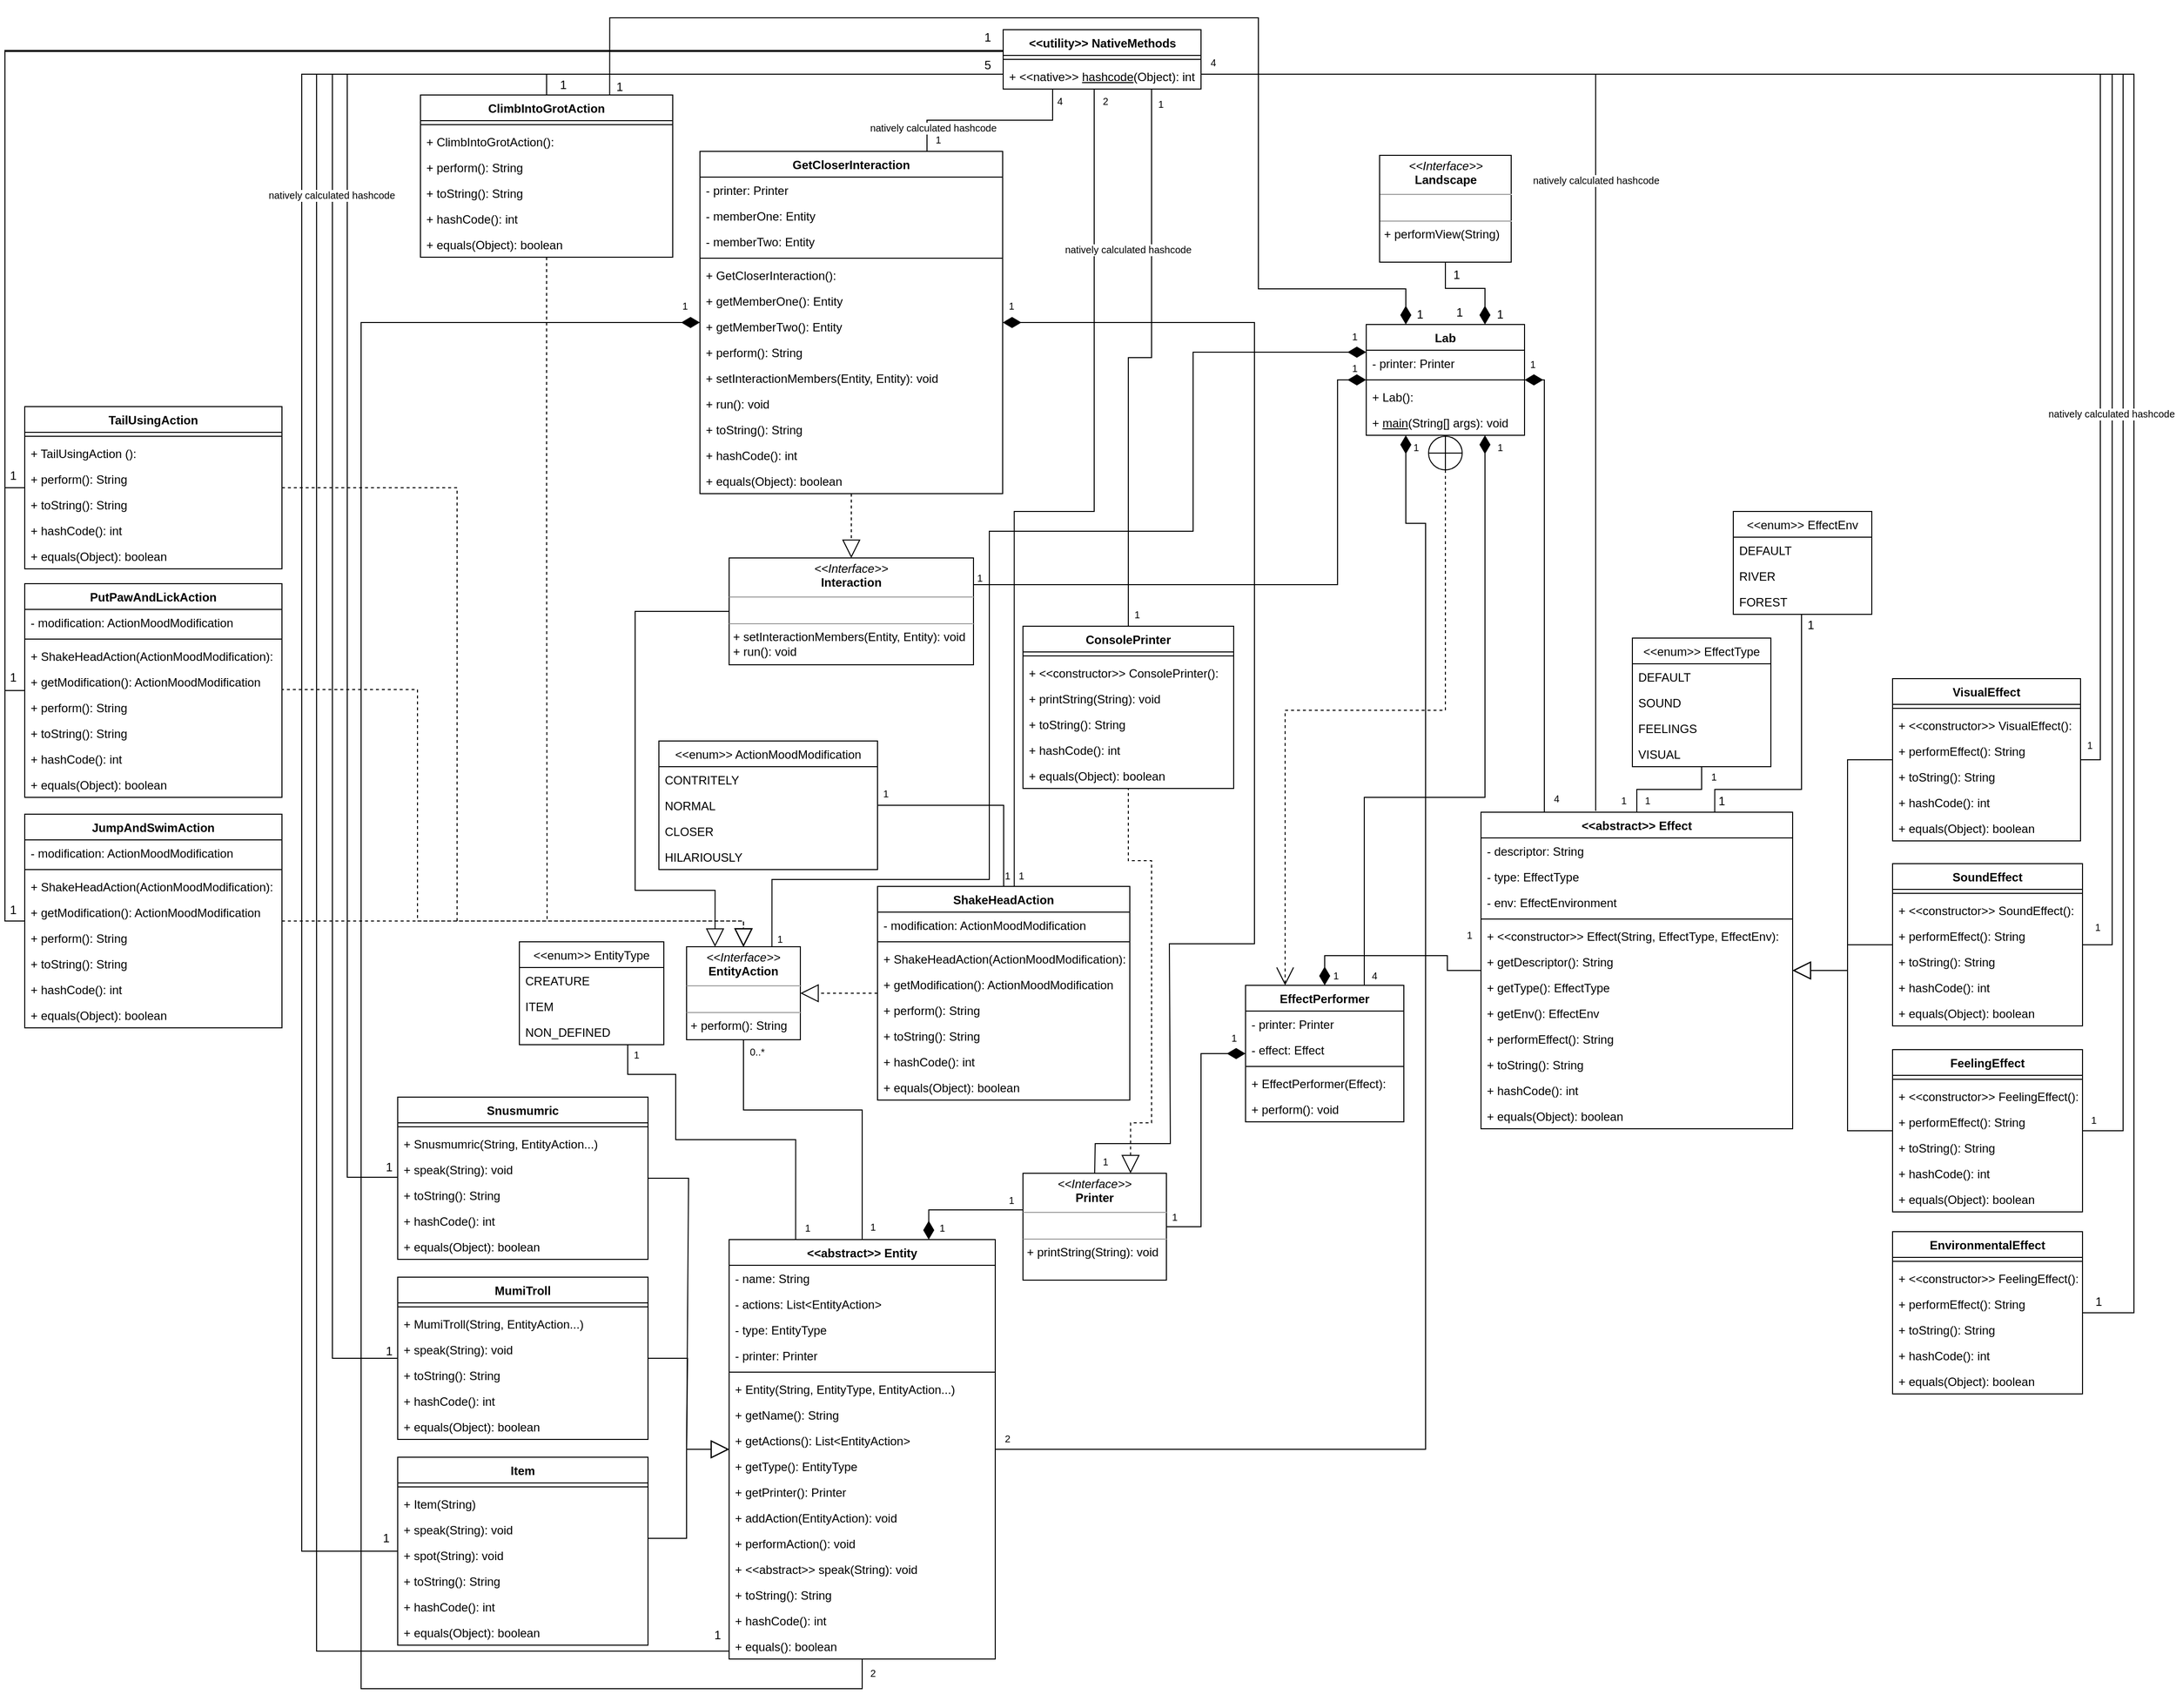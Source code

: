 <mxfile version="20.3.0" type="device"><diagram id="cyE5TDXRN9Ut2PJM4r9r" name="Page-1"><mxGraphModel dx="2810" dy="2831" grid="0" gridSize="10" guides="1" tooltips="1" connect="1" arrows="1" fold="1" page="0" pageScale="1" pageWidth="1100" pageHeight="850" math="0" shadow="0"><root><mxCell id="0"/><mxCell id="1" parent="0"/><mxCell id="alSS3rukrVhYY_JFiSjL-91" style="edgeStyle=orthogonalEdgeStyle;rounded=0;orthogonalLoop=1;jettySize=auto;html=1;exitX=1;exitY=0.5;exitDx=0;exitDy=0;entryX=0.5;entryY=0;entryDx=0;entryDy=0;dashed=1;startArrow=none;startFill=0;endArrow=block;endFill=0;startSize=16;endSize=16;" edge="1" parent="1" source="alSS3rukrVhYY_JFiSjL-82" target="SIyPvtkWOSh5x7CO4DZz-59"><mxGeometry relative="1" as="geometry"><Array as="points"><mxPoint x="-1842" y="-1110"/><mxPoint x="-1842" y="-672"/><mxPoint x="-1552" y="-672"/></Array></mxGeometry></mxCell><mxCell id="alSS3rukrVhYY_JFiSjL-45" style="edgeStyle=orthogonalEdgeStyle;rounded=0;orthogonalLoop=1;jettySize=auto;html=1;exitX=0;exitY=0.75;exitDx=0;exitDy=0;endArrow=none;endFill=0;startSize=16;endSize=16;entryX=0;entryY=0.5;entryDx=0;entryDy=0;" edge="1" parent="1" source="SIyPvtkWOSh5x7CO4DZz-149" target="alSS3rukrVhYY_JFiSjL-33"><mxGeometry relative="1" as="geometry"><mxPoint x="-2024" y="-32.268" as="targetPoint"/><Array as="points"><mxPoint x="-1999" y="-1528"/><mxPoint x="-1999" y="-35"/></Array></mxGeometry></mxCell><mxCell id="alSS3rukrVhYY_JFiSjL-19" style="edgeStyle=orthogonalEdgeStyle;rounded=0;orthogonalLoop=1;jettySize=auto;html=1;exitX=1;exitY=0.75;exitDx=0;exitDy=0;endArrow=none;endFill=0;entryX=1;entryY=0.5;entryDx=0;entryDy=0;" edge="1" parent="1" source="SIyPvtkWOSh5x7CO4DZz-149" target="alSS3rukrVhYY_JFiSjL-12"><mxGeometry relative="1" as="geometry"><mxPoint x="-182.133" y="-339.977" as="targetPoint"/><Array as="points"><mxPoint x="-147" y="-1528"/><mxPoint x="-147" y="-276"/></Array></mxGeometry></mxCell><mxCell id="SIyPvtkWOSh5x7CO4DZz-223" style="edgeStyle=orthogonalEdgeStyle;rounded=0;sketch=0;orthogonalLoop=1;jettySize=auto;html=1;strokeColor=default;fontSize=10;startArrow=none;startFill=0;endArrow=none;endFill=0;startSize=16;endSize=16;exitX=0;exitY=0.75;exitDx=0;exitDy=0;entryX=0;entryY=0.25;entryDx=0;entryDy=0;" parent="1" source="SIyPvtkWOSh5x7CO4DZz-149" target="SIyPvtkWOSh5x7CO4DZz-70" edge="1"><mxGeometry relative="1" as="geometry"><mxPoint x="-1559" y="-260" as="targetPoint"/><mxPoint x="-1487" y="-1608" as="sourcePoint"/><Array as="points"><mxPoint x="-1984" y="-1528"/><mxPoint x="-1984" y="66"/><mxPoint x="-1567" y="66"/></Array></mxGeometry></mxCell><mxCell id="SIyPvtkWOSh5x7CO4DZz-219" style="edgeStyle=orthogonalEdgeStyle;rounded=0;sketch=0;orthogonalLoop=1;jettySize=auto;html=1;exitX=0.5;exitY=1;exitDx=0;exitDy=0;entryX=0.542;entryY=0.002;entryDx=0;entryDy=0;entryPerimeter=0;strokeColor=default;fontSize=10;startArrow=none;startFill=0;endArrow=none;endFill=0;startSize=16;endSize=16;" parent="1" source="SIyPvtkWOSh5x7CO4DZz-149" target="SIyPvtkWOSh5x7CO4DZz-60" edge="1"><mxGeometry relative="1" as="geometry"><Array as="points"><mxPoint x="-1198" y="-1086"/><mxPoint x="-1279" y="-1086"/></Array></mxGeometry></mxCell><mxCell id="SIyPvtkWOSh5x7CO4DZz-216" style="edgeStyle=orthogonalEdgeStyle;rounded=0;sketch=0;orthogonalLoop=1;jettySize=auto;html=1;exitX=1;exitY=0.75;exitDx=0;exitDy=0;entryX=1;entryY=0.5;entryDx=0;entryDy=0;strokeColor=default;fontSize=10;startArrow=none;startFill=0;endArrow=none;endFill=0;startSize=16;endSize=16;" parent="1" source="SIyPvtkWOSh5x7CO4DZz-149" target="SIyPvtkWOSh5x7CO4DZz-38" edge="1"><mxGeometry relative="1" as="geometry"/></mxCell><mxCell id="SIyPvtkWOSh5x7CO4DZz-173" style="edgeStyle=orthogonalEdgeStyle;rounded=0;orthogonalLoop=1;jettySize=auto;html=1;exitX=0;exitY=0.5;exitDx=0;exitDy=0;entryX=0.5;entryY=0;entryDx=0;entryDy=0;strokeColor=default;startArrow=none;startFill=0;endArrow=diamondThin;endFill=1;startSize=16;endSize=16;" parent="1" source="SIyPvtkWOSh5x7CO4DZz-5" target="SIyPvtkWOSh5x7CO4DZz-133" edge="1"><mxGeometry relative="1" as="geometry"/></mxCell><mxCell id="SIyPvtkWOSh5x7CO4DZz-5" value="&lt;&lt;abstract&gt;&gt; Effect" style="swimlane;fontStyle=1;align=center;verticalAlign=top;childLayout=stackLayout;horizontal=1;startSize=26;horizontalStack=0;resizeParent=1;resizeParentMax=0;resizeLast=0;collapsible=1;marginBottom=0;" parent="1" vertex="1"><mxGeometry x="-807" y="-782" width="315" height="320" as="geometry"><mxRectangle x="-735" y="-774" width="146" height="26" as="alternateBounds"/></mxGeometry></mxCell><mxCell id="SIyPvtkWOSh5x7CO4DZz-6" value="- descriptor: String" style="text;strokeColor=none;fillColor=none;align=left;verticalAlign=top;spacingLeft=4;spacingRight=4;overflow=hidden;rotatable=0;points=[[0,0.5],[1,0.5]];portConstraint=eastwest;" parent="SIyPvtkWOSh5x7CO4DZz-5" vertex="1"><mxGeometry y="26" width="315" height="26" as="geometry"/></mxCell><mxCell id="SIyPvtkWOSh5x7CO4DZz-10" value="- type: EffectType" style="text;strokeColor=none;fillColor=none;align=left;verticalAlign=top;spacingLeft=4;spacingRight=4;overflow=hidden;rotatable=0;points=[[0,0.5],[1,0.5]];portConstraint=eastwest;" parent="SIyPvtkWOSh5x7CO4DZz-5" vertex="1"><mxGeometry y="52" width="315" height="26" as="geometry"/></mxCell><mxCell id="alSS3rukrVhYY_JFiSjL-1" value="- env: EffectEnvironment" style="text;strokeColor=none;fillColor=none;align=left;verticalAlign=top;spacingLeft=4;spacingRight=4;overflow=hidden;rotatable=0;points=[[0,0.5],[1,0.5]];portConstraint=eastwest;" vertex="1" parent="SIyPvtkWOSh5x7CO4DZz-5"><mxGeometry y="78" width="315" height="26" as="geometry"/></mxCell><mxCell id="SIyPvtkWOSh5x7CO4DZz-7" value="" style="line;strokeWidth=1;fillColor=none;align=left;verticalAlign=middle;spacingTop=-1;spacingLeft=3;spacingRight=3;rotatable=0;labelPosition=right;points=[];portConstraint=eastwest;strokeColor=inherit;" parent="SIyPvtkWOSh5x7CO4DZz-5" vertex="1"><mxGeometry y="104" width="315" height="8" as="geometry"/></mxCell><mxCell id="SIyPvtkWOSh5x7CO4DZz-8" value="+ &lt;&lt;constructor&gt;&gt; Effect(String, EffectType, EffectEnv):" style="text;strokeColor=none;fillColor=none;align=left;verticalAlign=top;spacingLeft=4;spacingRight=4;overflow=hidden;rotatable=0;points=[[0,0.5],[1,0.5]];portConstraint=eastwest;" parent="SIyPvtkWOSh5x7CO4DZz-5" vertex="1"><mxGeometry y="112" width="315" height="26" as="geometry"/></mxCell><mxCell id="SIyPvtkWOSh5x7CO4DZz-12" value="+ getDescriptor(): String" style="text;strokeColor=none;fillColor=none;align=left;verticalAlign=top;spacingLeft=4;spacingRight=4;overflow=hidden;rotatable=0;points=[[0,0.5],[1,0.5]];portConstraint=eastwest;" parent="SIyPvtkWOSh5x7CO4DZz-5" vertex="1"><mxGeometry y="138" width="315" height="26" as="geometry"/></mxCell><mxCell id="SIyPvtkWOSh5x7CO4DZz-13" value="+ getType(): EffectType" style="text;strokeColor=none;fillColor=none;align=left;verticalAlign=top;spacingLeft=4;spacingRight=4;overflow=hidden;rotatable=0;points=[[0,0.5],[1,0.5]];portConstraint=eastwest;" parent="SIyPvtkWOSh5x7CO4DZz-5" vertex="1"><mxGeometry y="164" width="315" height="26" as="geometry"/></mxCell><mxCell id="alSS3rukrVhYY_JFiSjL-2" value="+ getEnv(): EffectEnv" style="text;strokeColor=none;fillColor=none;align=left;verticalAlign=top;spacingLeft=4;spacingRight=4;overflow=hidden;rotatable=0;points=[[0,0.5],[1,0.5]];portConstraint=eastwest;" vertex="1" parent="SIyPvtkWOSh5x7CO4DZz-5"><mxGeometry y="190" width="315" height="26" as="geometry"/></mxCell><mxCell id="SIyPvtkWOSh5x7CO4DZz-14" value="+ performEffect(): String" style="text;strokeColor=none;fillColor=none;align=left;verticalAlign=top;spacingLeft=4;spacingRight=4;overflow=hidden;rotatable=0;points=[[0,0.5],[1,0.5]];portConstraint=eastwest;" parent="SIyPvtkWOSh5x7CO4DZz-5" vertex="1"><mxGeometry y="216" width="315" height="26" as="geometry"/></mxCell><mxCell id="SIyPvtkWOSh5x7CO4DZz-15" value="+ toString(): String" style="text;strokeColor=none;fillColor=none;align=left;verticalAlign=top;spacingLeft=4;spacingRight=4;overflow=hidden;rotatable=0;points=[[0,0.5],[1,0.5]];portConstraint=eastwest;" parent="SIyPvtkWOSh5x7CO4DZz-5" vertex="1"><mxGeometry y="242" width="315" height="26" as="geometry"/></mxCell><mxCell id="SIyPvtkWOSh5x7CO4DZz-16" value="+ hashCode(): int" style="text;strokeColor=none;fillColor=none;align=left;verticalAlign=top;spacingLeft=4;spacingRight=4;overflow=hidden;rotatable=0;points=[[0,0.5],[1,0.5]];portConstraint=eastwest;" parent="SIyPvtkWOSh5x7CO4DZz-5" vertex="1"><mxGeometry y="268" width="315" height="26" as="geometry"/></mxCell><mxCell id="SIyPvtkWOSh5x7CO4DZz-17" value="+ equals(Object): boolean" style="text;strokeColor=none;fillColor=none;align=left;verticalAlign=top;spacingLeft=4;spacingRight=4;overflow=hidden;rotatable=0;points=[[0,0.5],[1,0.5]];portConstraint=eastwest;" parent="SIyPvtkWOSh5x7CO4DZz-5" vertex="1"><mxGeometry y="294" width="315" height="26" as="geometry"/></mxCell><mxCell id="SIyPvtkWOSh5x7CO4DZz-183" style="edgeStyle=orthogonalEdgeStyle;rounded=0;orthogonalLoop=1;jettySize=auto;html=1;exitX=0;exitY=0.5;exitDx=0;exitDy=0;entryX=1;entryY=0.5;entryDx=0;entryDy=0;strokeColor=default;startArrow=none;startFill=0;endArrow=block;endFill=0;startSize=16;endSize=16;" parent="1" source="SIyPvtkWOSh5x7CO4DZz-18" target="SIyPvtkWOSh5x7CO4DZz-5" edge="1"><mxGeometry relative="1" as="geometry"/></mxCell><mxCell id="SIyPvtkWOSh5x7CO4DZz-18" value="FeelingEffect" style="swimlane;fontStyle=1;align=center;verticalAlign=top;childLayout=stackLayout;horizontal=1;startSize=26;horizontalStack=0;resizeParent=1;resizeParentMax=0;resizeLast=0;collapsible=1;marginBottom=0;" parent="1" vertex="1"><mxGeometry x="-391" y="-542" width="192" height="164" as="geometry"><mxRectangle x="-391" y="-542" width="110" height="26" as="alternateBounds"/></mxGeometry></mxCell><mxCell id="SIyPvtkWOSh5x7CO4DZz-20" value="" style="line;strokeWidth=1;fillColor=none;align=left;verticalAlign=middle;spacingTop=-1;spacingLeft=3;spacingRight=3;rotatable=0;labelPosition=right;points=[];portConstraint=eastwest;strokeColor=inherit;" parent="SIyPvtkWOSh5x7CO4DZz-18" vertex="1"><mxGeometry y="26" width="192" height="8" as="geometry"/></mxCell><mxCell id="SIyPvtkWOSh5x7CO4DZz-21" value="+ &lt;&lt;constructor&gt;&gt; FeelingEffect():" style="text;strokeColor=none;fillColor=none;align=left;verticalAlign=top;spacingLeft=4;spacingRight=4;overflow=hidden;rotatable=0;points=[[0,0.5],[1,0.5]];portConstraint=eastwest;" parent="SIyPvtkWOSh5x7CO4DZz-18" vertex="1"><mxGeometry y="34" width="192" height="26" as="geometry"/></mxCell><mxCell id="SIyPvtkWOSh5x7CO4DZz-22" value="+ performEffect(): String" style="text;strokeColor=none;fillColor=none;align=left;verticalAlign=top;spacingLeft=4;spacingRight=4;overflow=hidden;rotatable=0;points=[[0,0.5],[1,0.5]];portConstraint=eastwest;" parent="SIyPvtkWOSh5x7CO4DZz-18" vertex="1"><mxGeometry y="60" width="192" height="26" as="geometry"/></mxCell><mxCell id="SIyPvtkWOSh5x7CO4DZz-23" value="+ toString(): String" style="text;strokeColor=none;fillColor=none;align=left;verticalAlign=top;spacingLeft=4;spacingRight=4;overflow=hidden;rotatable=0;points=[[0,0.5],[1,0.5]];portConstraint=eastwest;" parent="SIyPvtkWOSh5x7CO4DZz-18" vertex="1"><mxGeometry y="86" width="192" height="26" as="geometry"/></mxCell><mxCell id="SIyPvtkWOSh5x7CO4DZz-24" value="+ hashCode(): int" style="text;strokeColor=none;fillColor=none;align=left;verticalAlign=top;spacingLeft=4;spacingRight=4;overflow=hidden;rotatable=0;points=[[0,0.5],[1,0.5]];portConstraint=eastwest;" parent="SIyPvtkWOSh5x7CO4DZz-18" vertex="1"><mxGeometry y="112" width="192" height="26" as="geometry"/></mxCell><mxCell id="SIyPvtkWOSh5x7CO4DZz-25" value="+ equals(Object): boolean" style="text;strokeColor=none;fillColor=none;align=left;verticalAlign=top;spacingLeft=4;spacingRight=4;overflow=hidden;rotatable=0;points=[[0,0.5],[1,0.5]];portConstraint=eastwest;" parent="SIyPvtkWOSh5x7CO4DZz-18" vertex="1"><mxGeometry y="138" width="192" height="26" as="geometry"/></mxCell><mxCell id="SIyPvtkWOSh5x7CO4DZz-182" style="edgeStyle=orthogonalEdgeStyle;rounded=0;orthogonalLoop=1;jettySize=auto;html=1;exitX=0;exitY=0.5;exitDx=0;exitDy=0;entryX=1;entryY=0.5;entryDx=0;entryDy=0;strokeColor=default;startArrow=none;startFill=0;endArrow=block;endFill=0;startSize=16;endSize=16;" parent="1" source="SIyPvtkWOSh5x7CO4DZz-31" target="SIyPvtkWOSh5x7CO4DZz-5" edge="1"><mxGeometry relative="1" as="geometry"/></mxCell><mxCell id="SIyPvtkWOSh5x7CO4DZz-31" value="SoundEffect" style="swimlane;fontStyle=1;align=center;verticalAlign=top;childLayout=stackLayout;horizontal=1;startSize=26;horizontalStack=0;resizeParent=1;resizeParentMax=0;resizeLast=0;collapsible=1;marginBottom=0;" parent="1" vertex="1"><mxGeometry x="-391" y="-730" width="192" height="164" as="geometry"><mxRectangle x="-391" y="-730" width="106" height="26" as="alternateBounds"/></mxGeometry></mxCell><mxCell id="SIyPvtkWOSh5x7CO4DZz-32" value="" style="line;strokeWidth=1;fillColor=none;align=left;verticalAlign=middle;spacingTop=-1;spacingLeft=3;spacingRight=3;rotatable=0;labelPosition=right;points=[];portConstraint=eastwest;strokeColor=inherit;" parent="SIyPvtkWOSh5x7CO4DZz-31" vertex="1"><mxGeometry y="26" width="192" height="8" as="geometry"/></mxCell><mxCell id="SIyPvtkWOSh5x7CO4DZz-33" value="+ &lt;&lt;constructor&gt;&gt; SoundEffect():" style="text;strokeColor=none;fillColor=none;align=left;verticalAlign=top;spacingLeft=4;spacingRight=4;overflow=hidden;rotatable=0;points=[[0,0.5],[1,0.5]];portConstraint=eastwest;" parent="SIyPvtkWOSh5x7CO4DZz-31" vertex="1"><mxGeometry y="34" width="192" height="26" as="geometry"/></mxCell><mxCell id="SIyPvtkWOSh5x7CO4DZz-34" value="+ performEffect(): String" style="text;strokeColor=none;fillColor=none;align=left;verticalAlign=top;spacingLeft=4;spacingRight=4;overflow=hidden;rotatable=0;points=[[0,0.5],[1,0.5]];portConstraint=eastwest;" parent="SIyPvtkWOSh5x7CO4DZz-31" vertex="1"><mxGeometry y="60" width="192" height="26" as="geometry"/></mxCell><mxCell id="SIyPvtkWOSh5x7CO4DZz-35" value="+ toString(): String" style="text;strokeColor=none;fillColor=none;align=left;verticalAlign=top;spacingLeft=4;spacingRight=4;overflow=hidden;rotatable=0;points=[[0,0.5],[1,0.5]];portConstraint=eastwest;" parent="SIyPvtkWOSh5x7CO4DZz-31" vertex="1"><mxGeometry y="86" width="192" height="26" as="geometry"/></mxCell><mxCell id="SIyPvtkWOSh5x7CO4DZz-36" value="+ hashCode(): int" style="text;strokeColor=none;fillColor=none;align=left;verticalAlign=top;spacingLeft=4;spacingRight=4;overflow=hidden;rotatable=0;points=[[0,0.5],[1,0.5]];portConstraint=eastwest;" parent="SIyPvtkWOSh5x7CO4DZz-31" vertex="1"><mxGeometry y="112" width="192" height="26" as="geometry"/></mxCell><mxCell id="SIyPvtkWOSh5x7CO4DZz-37" value="+ equals(Object): boolean" style="text;strokeColor=none;fillColor=none;align=left;verticalAlign=top;spacingLeft=4;spacingRight=4;overflow=hidden;rotatable=0;points=[[0,0.5],[1,0.5]];portConstraint=eastwest;" parent="SIyPvtkWOSh5x7CO4DZz-31" vertex="1"><mxGeometry y="138" width="192" height="26" as="geometry"/></mxCell><mxCell id="SIyPvtkWOSh5x7CO4DZz-181" style="edgeStyle=orthogonalEdgeStyle;rounded=0;orthogonalLoop=1;jettySize=auto;html=1;exitX=0;exitY=0.5;exitDx=0;exitDy=0;entryX=1;entryY=0.5;entryDx=0;entryDy=0;strokeColor=default;startArrow=none;startFill=0;endArrow=block;endFill=0;startSize=16;endSize=16;" parent="1" source="SIyPvtkWOSh5x7CO4DZz-38" target="SIyPvtkWOSh5x7CO4DZz-5" edge="1"><mxGeometry relative="1" as="geometry"/></mxCell><mxCell id="SIyPvtkWOSh5x7CO4DZz-38" value="VisualEffect" style="swimlane;fontStyle=1;align=center;verticalAlign=top;childLayout=stackLayout;horizontal=1;startSize=26;horizontalStack=0;resizeParent=1;resizeParentMax=0;resizeLast=0;collapsible=1;marginBottom=0;" parent="1" vertex="1"><mxGeometry x="-391" y="-917" width="190" height="164" as="geometry"><mxRectangle x="-391" y="-917" width="103" height="26" as="alternateBounds"/></mxGeometry></mxCell><mxCell id="SIyPvtkWOSh5x7CO4DZz-39" value="" style="line;strokeWidth=1;fillColor=none;align=left;verticalAlign=middle;spacingTop=-1;spacingLeft=3;spacingRight=3;rotatable=0;labelPosition=right;points=[];portConstraint=eastwest;strokeColor=inherit;" parent="SIyPvtkWOSh5x7CO4DZz-38" vertex="1"><mxGeometry y="26" width="190" height="8" as="geometry"/></mxCell><mxCell id="SIyPvtkWOSh5x7CO4DZz-40" value="+ &lt;&lt;constructor&gt;&gt; VisualEffect():" style="text;strokeColor=none;fillColor=none;align=left;verticalAlign=top;spacingLeft=4;spacingRight=4;overflow=hidden;rotatable=0;points=[[0,0.5],[1,0.5]];portConstraint=eastwest;" parent="SIyPvtkWOSh5x7CO4DZz-38" vertex="1"><mxGeometry y="34" width="190" height="26" as="geometry"/></mxCell><mxCell id="SIyPvtkWOSh5x7CO4DZz-41" value="+ performEffect(): String" style="text;strokeColor=none;fillColor=none;align=left;verticalAlign=top;spacingLeft=4;spacingRight=4;overflow=hidden;rotatable=0;points=[[0,0.5],[1,0.5]];portConstraint=eastwest;" parent="SIyPvtkWOSh5x7CO4DZz-38" vertex="1"><mxGeometry y="60" width="190" height="26" as="geometry"/></mxCell><mxCell id="SIyPvtkWOSh5x7CO4DZz-42" value="+ toString(): String" style="text;strokeColor=none;fillColor=none;align=left;verticalAlign=top;spacingLeft=4;spacingRight=4;overflow=hidden;rotatable=0;points=[[0,0.5],[1,0.5]];portConstraint=eastwest;" parent="SIyPvtkWOSh5x7CO4DZz-38" vertex="1"><mxGeometry y="86" width="190" height="26" as="geometry"/></mxCell><mxCell id="SIyPvtkWOSh5x7CO4DZz-43" value="+ hashCode(): int" style="text;strokeColor=none;fillColor=none;align=left;verticalAlign=top;spacingLeft=4;spacingRight=4;overflow=hidden;rotatable=0;points=[[0,0.5],[1,0.5]];portConstraint=eastwest;" parent="SIyPvtkWOSh5x7CO4DZz-38" vertex="1"><mxGeometry y="112" width="190" height="26" as="geometry"/></mxCell><mxCell id="SIyPvtkWOSh5x7CO4DZz-44" value="+ equals(Object): boolean" style="text;strokeColor=none;fillColor=none;align=left;verticalAlign=top;spacingLeft=4;spacingRight=4;overflow=hidden;rotatable=0;points=[[0,0.5],[1,0.5]];portConstraint=eastwest;" parent="SIyPvtkWOSh5x7CO4DZz-38" vertex="1"><mxGeometry y="138" width="190" height="26" as="geometry"/></mxCell><mxCell id="SIyPvtkWOSh5x7CO4DZz-180" style="edgeStyle=orthogonalEdgeStyle;rounded=0;orthogonalLoop=1;jettySize=auto;html=1;exitX=0.5;exitY=1;exitDx=0;exitDy=0;entryX=0.5;entryY=0;entryDx=0;entryDy=0;strokeColor=default;startArrow=none;startFill=0;endArrow=none;endFill=0;startSize=16;endSize=16;" parent="1" source="SIyPvtkWOSh5x7CO4DZz-45" target="SIyPvtkWOSh5x7CO4DZz-5" edge="1"><mxGeometry relative="1" as="geometry"/></mxCell><mxCell id="SIyPvtkWOSh5x7CO4DZz-45" value="&lt;&lt;enum&gt;&gt; EffectType" style="swimlane;fontStyle=0;childLayout=stackLayout;horizontal=1;startSize=26;fillColor=none;horizontalStack=0;resizeParent=1;resizeParentMax=0;resizeLast=0;collapsible=1;marginBottom=0;" parent="1" vertex="1"><mxGeometry x="-654" y="-958" width="140" height="130" as="geometry"><mxRectangle x="-655" y="-880" width="153" height="26" as="alternateBounds"/></mxGeometry></mxCell><mxCell id="SIyPvtkWOSh5x7CO4DZz-46" value="DEFAULT" style="text;strokeColor=none;fillColor=none;align=left;verticalAlign=top;spacingLeft=4;spacingRight=4;overflow=hidden;rotatable=0;points=[[0,0.5],[1,0.5]];portConstraint=eastwest;" parent="SIyPvtkWOSh5x7CO4DZz-45" vertex="1"><mxGeometry y="26" width="140" height="26" as="geometry"/></mxCell><mxCell id="SIyPvtkWOSh5x7CO4DZz-47" value="SOUND" style="text;strokeColor=none;fillColor=none;align=left;verticalAlign=top;spacingLeft=4;spacingRight=4;overflow=hidden;rotatable=0;points=[[0,0.5],[1,0.5]];portConstraint=eastwest;" parent="SIyPvtkWOSh5x7CO4DZz-45" vertex="1"><mxGeometry y="52" width="140" height="26" as="geometry"/></mxCell><mxCell id="SIyPvtkWOSh5x7CO4DZz-48" value="FEELINGS" style="text;strokeColor=none;fillColor=none;align=left;verticalAlign=top;spacingLeft=4;spacingRight=4;overflow=hidden;rotatable=0;points=[[0,0.5],[1,0.5]];portConstraint=eastwest;" parent="SIyPvtkWOSh5x7CO4DZz-45" vertex="1"><mxGeometry y="78" width="140" height="26" as="geometry"/></mxCell><mxCell id="SIyPvtkWOSh5x7CO4DZz-49" value="VISUAL" style="text;strokeColor=none;fillColor=none;align=left;verticalAlign=top;spacingLeft=4;spacingRight=4;overflow=hidden;rotatable=0;points=[[0,0.5],[1,0.5]];portConstraint=eastwest;" parent="SIyPvtkWOSh5x7CO4DZz-45" vertex="1"><mxGeometry y="104" width="140" height="26" as="geometry"/></mxCell><mxCell id="SIyPvtkWOSh5x7CO4DZz-50" value="&lt;&lt;enum&gt;&gt; ActionMoodModification" style="swimlane;fontStyle=0;childLayout=stackLayout;horizontal=1;startSize=26;fillColor=none;horizontalStack=0;resizeParent=1;resizeParentMax=0;resizeLast=0;collapsible=1;marginBottom=0;" parent="1" vertex="1"><mxGeometry x="-1638" y="-854" width="221" height="130" as="geometry"><mxRectangle x="-1638" y="-876" width="223" height="26" as="alternateBounds"/></mxGeometry></mxCell><mxCell id="SIyPvtkWOSh5x7CO4DZz-51" value="CONTRITELY" style="text;strokeColor=none;fillColor=none;align=left;verticalAlign=top;spacingLeft=4;spacingRight=4;overflow=hidden;rotatable=0;points=[[0,0.5],[1,0.5]];portConstraint=eastwest;" parent="SIyPvtkWOSh5x7CO4DZz-50" vertex="1"><mxGeometry y="26" width="221" height="26" as="geometry"/></mxCell><mxCell id="SIyPvtkWOSh5x7CO4DZz-52" value="NORMAL" style="text;strokeColor=none;fillColor=none;align=left;verticalAlign=top;spacingLeft=4;spacingRight=4;overflow=hidden;rotatable=0;points=[[0,0.5],[1,0.5]];portConstraint=eastwest;" parent="SIyPvtkWOSh5x7CO4DZz-50" vertex="1"><mxGeometry y="52" width="221" height="26" as="geometry"/></mxCell><mxCell id="SIyPvtkWOSh5x7CO4DZz-53" value="CLOSER" style="text;strokeColor=none;fillColor=none;align=left;verticalAlign=top;spacingLeft=4;spacingRight=4;overflow=hidden;rotatable=0;points=[[0,0.5],[1,0.5]];portConstraint=eastwest;" parent="SIyPvtkWOSh5x7CO4DZz-50" vertex="1"><mxGeometry y="78" width="221" height="26" as="geometry"/></mxCell><mxCell id="SIyPvtkWOSh5x7CO4DZz-54" value="HILARIOUSLY" style="text;strokeColor=none;fillColor=none;align=left;verticalAlign=top;spacingLeft=4;spacingRight=4;overflow=hidden;rotatable=0;points=[[0,0.5],[1,0.5]];portConstraint=eastwest;" parent="SIyPvtkWOSh5x7CO4DZz-50" vertex="1"><mxGeometry y="104" width="221" height="26" as="geometry"/></mxCell><mxCell id="SIyPvtkWOSh5x7CO4DZz-170" style="edgeStyle=orthogonalEdgeStyle;rounded=0;orthogonalLoop=1;jettySize=auto;html=1;exitX=0.25;exitY=0;exitDx=0;exitDy=0;entryX=0;entryY=0.5;entryDx=0;entryDy=0;strokeColor=default;startArrow=block;startFill=0;endArrow=none;endFill=0;startSize=16;endSize=16;" parent="1" source="SIyPvtkWOSh5x7CO4DZz-59" target="SIyPvtkWOSh5x7CO4DZz-123" edge="1"><mxGeometry relative="1" as="geometry"><Array as="points"><mxPoint x="-1581" y="-703"/><mxPoint x="-1662" y="-703"/><mxPoint x="-1662" y="-985"/></Array></mxGeometry></mxCell><mxCell id="SIyPvtkWOSh5x7CO4DZz-59" value="&lt;p style=&quot;margin:0px;margin-top:4px;text-align:center;&quot;&gt;&lt;i&gt;&amp;lt;&amp;lt;Interface&amp;gt;&amp;gt;&lt;/i&gt;&lt;br&gt;&lt;b&gt;EntityAction&lt;/b&gt;&lt;/p&gt;&lt;hr size=&quot;1&quot;&gt;&lt;p style=&quot;margin:0px;margin-left:4px;&quot;&gt;&lt;br&gt;&lt;/p&gt;&lt;hr size=&quot;1&quot;&gt;&lt;p style=&quot;margin:0px;margin-left:4px;&quot;&gt;+ perform(): String&lt;br&gt;&lt;/p&gt;" style="verticalAlign=top;align=left;overflow=fill;fontSize=12;fontFamily=Helvetica;html=1;" parent="1" vertex="1"><mxGeometry x="-1610" y="-646" width="115" height="94" as="geometry"/></mxCell><mxCell id="SIyPvtkWOSh5x7CO4DZz-159" style="edgeStyle=orthogonalEdgeStyle;rounded=0;orthogonalLoop=1;jettySize=auto;html=1;exitX=0;exitY=0.5;exitDx=0;exitDy=0;entryX=1;entryY=0.5;entryDx=0;entryDy=0;strokeColor=default;endArrow=block;endFill=0;dashed=1;endSize=16;startSize=16;" parent="1" source="SIyPvtkWOSh5x7CO4DZz-60" target="SIyPvtkWOSh5x7CO4DZz-59" edge="1"><mxGeometry relative="1" as="geometry"/></mxCell><mxCell id="SIyPvtkWOSh5x7CO4DZz-161" style="edgeStyle=orthogonalEdgeStyle;rounded=0;orthogonalLoop=1;jettySize=auto;html=1;exitX=0.5;exitY=0;exitDx=0;exitDy=0;entryX=1;entryY=0.5;entryDx=0;entryDy=0;strokeColor=default;endArrow=none;endFill=0;startArrow=none;startFill=0;startSize=16;endSize=16;" parent="1" source="SIyPvtkWOSh5x7CO4DZz-60" target="SIyPvtkWOSh5x7CO4DZz-50" edge="1"><mxGeometry relative="1" as="geometry"><Array as="points"><mxPoint x="-1290" y="-789"/></Array></mxGeometry></mxCell><mxCell id="SIyPvtkWOSh5x7CO4DZz-60" value="ShakeHeadAction" style="swimlane;fontStyle=1;align=center;verticalAlign=top;childLayout=stackLayout;horizontal=1;startSize=26;horizontalStack=0;resizeParent=1;resizeParentMax=0;resizeLast=0;collapsible=1;marginBottom=0;" parent="1" vertex="1"><mxGeometry x="-1417" y="-707" width="255" height="216" as="geometry"><mxRectangle x="-1264" y="-713" width="137" height="26" as="alternateBounds"/></mxGeometry></mxCell><mxCell id="SIyPvtkWOSh5x7CO4DZz-65" value="- modification: ActionMoodModification" style="text;strokeColor=none;fillColor=none;align=left;verticalAlign=top;spacingLeft=4;spacingRight=4;overflow=hidden;rotatable=0;points=[[0,0.5],[1,0.5]];portConstraint=eastwest;" parent="SIyPvtkWOSh5x7CO4DZz-60" vertex="1"><mxGeometry y="26" width="255" height="26" as="geometry"/></mxCell><mxCell id="SIyPvtkWOSh5x7CO4DZz-62" value="" style="line;strokeWidth=1;fillColor=none;align=left;verticalAlign=middle;spacingTop=-1;spacingLeft=3;spacingRight=3;rotatable=0;labelPosition=right;points=[];portConstraint=eastwest;strokeColor=inherit;" parent="SIyPvtkWOSh5x7CO4DZz-60" vertex="1"><mxGeometry y="52" width="255" height="8" as="geometry"/></mxCell><mxCell id="SIyPvtkWOSh5x7CO4DZz-63" value="+ ShakeHeadAction(ActionMoodModification): " style="text;strokeColor=none;fillColor=none;align=left;verticalAlign=top;spacingLeft=4;spacingRight=4;overflow=hidden;rotatable=0;points=[[0,0.5],[1,0.5]];portConstraint=eastwest;" parent="SIyPvtkWOSh5x7CO4DZz-60" vertex="1"><mxGeometry y="60" width="255" height="26" as="geometry"/></mxCell><mxCell id="SIyPvtkWOSh5x7CO4DZz-64" value="+ getModification(): ActionMoodModification" style="text;strokeColor=none;fillColor=none;align=left;verticalAlign=top;spacingLeft=4;spacingRight=4;overflow=hidden;rotatable=0;points=[[0,0.5],[1,0.5]];portConstraint=eastwest;" parent="SIyPvtkWOSh5x7CO4DZz-60" vertex="1"><mxGeometry y="86" width="255" height="26" as="geometry"/></mxCell><mxCell id="SIyPvtkWOSh5x7CO4DZz-66" value="+ perform(): String" style="text;strokeColor=none;fillColor=none;align=left;verticalAlign=top;spacingLeft=4;spacingRight=4;overflow=hidden;rotatable=0;points=[[0,0.5],[1,0.5]];portConstraint=eastwest;" parent="SIyPvtkWOSh5x7CO4DZz-60" vertex="1"><mxGeometry y="112" width="255" height="26" as="geometry"/></mxCell><mxCell id="SIyPvtkWOSh5x7CO4DZz-67" value="+ toString(): String" style="text;strokeColor=none;fillColor=none;align=left;verticalAlign=top;spacingLeft=4;spacingRight=4;overflow=hidden;rotatable=0;points=[[0,0.5],[1,0.5]];portConstraint=eastwest;" parent="SIyPvtkWOSh5x7CO4DZz-60" vertex="1"><mxGeometry y="138" width="255" height="26" as="geometry"/></mxCell><mxCell id="SIyPvtkWOSh5x7CO4DZz-68" value="+ hashCode(): int" style="text;strokeColor=none;fillColor=none;align=left;verticalAlign=top;spacingLeft=4;spacingRight=4;overflow=hidden;rotatable=0;points=[[0,0.5],[1,0.5]];portConstraint=eastwest;" parent="SIyPvtkWOSh5x7CO4DZz-60" vertex="1"><mxGeometry y="164" width="255" height="26" as="geometry"/></mxCell><mxCell id="SIyPvtkWOSh5x7CO4DZz-69" value="+ equals(Object): boolean" style="text;strokeColor=none;fillColor=none;align=left;verticalAlign=top;spacingLeft=4;spacingRight=4;overflow=hidden;rotatable=0;points=[[0,0.5],[1,0.5]];portConstraint=eastwest;" parent="SIyPvtkWOSh5x7CO4DZz-60" vertex="1"><mxGeometry y="190" width="255" height="26" as="geometry"/></mxCell><mxCell id="SIyPvtkWOSh5x7CO4DZz-166" style="edgeStyle=orthogonalEdgeStyle;rounded=0;orthogonalLoop=1;jettySize=auto;html=1;exitX=0.25;exitY=0;exitDx=0;exitDy=0;entryX=0.75;entryY=1;entryDx=0;entryDy=0;strokeColor=default;startArrow=none;startFill=0;endArrow=none;endFill=0;startSize=16;endSize=16;" parent="1" source="SIyPvtkWOSh5x7CO4DZz-70" target="SIyPvtkWOSh5x7CO4DZz-88" edge="1"><mxGeometry relative="1" as="geometry"><Array as="points"><mxPoint x="-1500" y="-451"/><mxPoint x="-1621" y="-451"/><mxPoint x="-1621" y="-517"/><mxPoint x="-1669" y="-517"/></Array></mxGeometry></mxCell><mxCell id="SIyPvtkWOSh5x7CO4DZz-168" style="edgeStyle=orthogonalEdgeStyle;rounded=0;orthogonalLoop=1;jettySize=auto;html=1;exitX=0.75;exitY=0;exitDx=0;exitDy=0;entryX=0;entryY=0.5;entryDx=0;entryDy=0;strokeColor=default;startArrow=diamondThin;startFill=1;endArrow=none;endFill=0;startSize=16;endSize=16;" parent="1" source="SIyPvtkWOSh5x7CO4DZz-70" target="SIyPvtkWOSh5x7CO4DZz-124" edge="1"><mxGeometry relative="1" as="geometry"/></mxCell><mxCell id="SIyPvtkWOSh5x7CO4DZz-193" style="edgeStyle=orthogonalEdgeStyle;rounded=0;orthogonalLoop=1;jettySize=auto;html=1;exitX=0.5;exitY=0;exitDx=0;exitDy=0;entryX=0.5;entryY=1;entryDx=0;entryDy=0;strokeColor=default;startArrow=none;startFill=0;endArrow=none;endFill=0;startSize=16;endSize=16;" parent="1" source="SIyPvtkWOSh5x7CO4DZz-70" target="SIyPvtkWOSh5x7CO4DZz-59" edge="1"><mxGeometry relative="1" as="geometry"><Array as="points"><mxPoint x="-1432" y="-481"/><mxPoint x="-1552" y="-481"/></Array></mxGeometry></mxCell><mxCell id="SIyPvtkWOSh5x7CO4DZz-70" value="&lt;&lt;abstract&gt;&gt; Entity" style="swimlane;fontStyle=1;align=center;verticalAlign=top;childLayout=stackLayout;horizontal=1;startSize=26;horizontalStack=0;resizeParent=1;resizeParentMax=0;resizeLast=0;collapsible=1;marginBottom=0;" parent="1" vertex="1"><mxGeometry x="-1567" y="-350" width="269" height="424" as="geometry"><mxRectangle x="-1567" y="-350" width="146" height="26" as="alternateBounds"/></mxGeometry></mxCell><mxCell id="SIyPvtkWOSh5x7CO4DZz-71" value="- name: String" style="text;strokeColor=none;fillColor=none;align=left;verticalAlign=top;spacingLeft=4;spacingRight=4;overflow=hidden;rotatable=0;points=[[0,0.5],[1,0.5]];portConstraint=eastwest;" parent="SIyPvtkWOSh5x7CO4DZz-70" vertex="1"><mxGeometry y="26" width="269" height="26" as="geometry"/></mxCell><mxCell id="SIyPvtkWOSh5x7CO4DZz-74" value="- actions: List&lt;EntityAction&gt;" style="text;strokeColor=none;fillColor=none;align=left;verticalAlign=top;spacingLeft=4;spacingRight=4;overflow=hidden;rotatable=0;points=[[0,0.5],[1,0.5]];portConstraint=eastwest;" parent="SIyPvtkWOSh5x7CO4DZz-70" vertex="1"><mxGeometry y="52" width="269" height="26" as="geometry"/></mxCell><mxCell id="SIyPvtkWOSh5x7CO4DZz-76" value="- type: EntityType" style="text;strokeColor=none;fillColor=none;align=left;verticalAlign=top;spacingLeft=4;spacingRight=4;overflow=hidden;rotatable=0;points=[[0,0.5],[1,0.5]];portConstraint=eastwest;" parent="SIyPvtkWOSh5x7CO4DZz-70" vertex="1"><mxGeometry y="78" width="269" height="26" as="geometry"/></mxCell><mxCell id="SIyPvtkWOSh5x7CO4DZz-77" value="- printer: Printer" style="text;strokeColor=none;fillColor=none;align=left;verticalAlign=top;spacingLeft=4;spacingRight=4;overflow=hidden;rotatable=0;points=[[0,0.5],[1,0.5]];portConstraint=eastwest;" parent="SIyPvtkWOSh5x7CO4DZz-70" vertex="1"><mxGeometry y="104" width="269" height="26" as="geometry"/></mxCell><mxCell id="SIyPvtkWOSh5x7CO4DZz-72" value="" style="line;strokeWidth=1;fillColor=none;align=left;verticalAlign=middle;spacingTop=-1;spacingLeft=3;spacingRight=3;rotatable=0;labelPosition=right;points=[];portConstraint=eastwest;strokeColor=inherit;" parent="SIyPvtkWOSh5x7CO4DZz-70" vertex="1"><mxGeometry y="130" width="269" height="8" as="geometry"/></mxCell><mxCell id="SIyPvtkWOSh5x7CO4DZz-73" value="+ Entity(String, EntityType, EntityAction...)" style="text;strokeColor=none;fillColor=none;align=left;verticalAlign=top;spacingLeft=4;spacingRight=4;overflow=hidden;rotatable=0;points=[[0,0.5],[1,0.5]];portConstraint=eastwest;" parent="SIyPvtkWOSh5x7CO4DZz-70" vertex="1"><mxGeometry y="138" width="269" height="26" as="geometry"/></mxCell><mxCell id="SIyPvtkWOSh5x7CO4DZz-78" value="+ getName(): String" style="text;strokeColor=none;fillColor=none;align=left;verticalAlign=top;spacingLeft=4;spacingRight=4;overflow=hidden;rotatable=0;points=[[0,0.5],[1,0.5]];portConstraint=eastwest;" parent="SIyPvtkWOSh5x7CO4DZz-70" vertex="1"><mxGeometry y="164" width="269" height="26" as="geometry"/></mxCell><mxCell id="SIyPvtkWOSh5x7CO4DZz-80" value="+ getActions(): List&lt;EntityAction&gt;" style="text;strokeColor=none;fillColor=none;align=left;verticalAlign=top;spacingLeft=4;spacingRight=4;overflow=hidden;rotatable=0;points=[[0,0.5],[1,0.5]];portConstraint=eastwest;" parent="SIyPvtkWOSh5x7CO4DZz-70" vertex="1"><mxGeometry y="190" width="269" height="26" as="geometry"/></mxCell><mxCell id="SIyPvtkWOSh5x7CO4DZz-79" value="+ getType(): EntityType" style="text;strokeColor=none;fillColor=none;align=left;verticalAlign=top;spacingLeft=4;spacingRight=4;overflow=hidden;rotatable=0;points=[[0,0.5],[1,0.5]];portConstraint=eastwest;" parent="SIyPvtkWOSh5x7CO4DZz-70" vertex="1"><mxGeometry y="216" width="269" height="26" as="geometry"/></mxCell><mxCell id="SIyPvtkWOSh5x7CO4DZz-81" value="+ getPrinter(): Printer" style="text;strokeColor=none;fillColor=none;align=left;verticalAlign=top;spacingLeft=4;spacingRight=4;overflow=hidden;rotatable=0;points=[[0,0.5],[1,0.5]];portConstraint=eastwest;" parent="SIyPvtkWOSh5x7CO4DZz-70" vertex="1"><mxGeometry y="242" width="269" height="26" as="geometry"/></mxCell><mxCell id="SIyPvtkWOSh5x7CO4DZz-82" value="+ addAction(EntityAction): void" style="text;strokeColor=none;fillColor=none;align=left;verticalAlign=top;spacingLeft=4;spacingRight=4;overflow=hidden;rotatable=0;points=[[0,0.5],[1,0.5]];portConstraint=eastwest;" parent="SIyPvtkWOSh5x7CO4DZz-70" vertex="1"><mxGeometry y="268" width="269" height="26" as="geometry"/></mxCell><mxCell id="SIyPvtkWOSh5x7CO4DZz-83" value="+ performAction(): void" style="text;strokeColor=none;fillColor=none;align=left;verticalAlign=top;spacingLeft=4;spacingRight=4;overflow=hidden;rotatable=0;points=[[0,0.5],[1,0.5]];portConstraint=eastwest;" parent="SIyPvtkWOSh5x7CO4DZz-70" vertex="1"><mxGeometry y="294" width="269" height="26" as="geometry"/></mxCell><mxCell id="SIyPvtkWOSh5x7CO4DZz-84" value="+ &lt;&lt;abstract&gt;&gt; speak(String): void" style="text;strokeColor=none;fillColor=none;align=left;verticalAlign=top;spacingLeft=4;spacingRight=4;overflow=hidden;rotatable=0;points=[[0,0.5],[1,0.5]];portConstraint=eastwest;" parent="SIyPvtkWOSh5x7CO4DZz-70" vertex="1"><mxGeometry y="320" width="269" height="26" as="geometry"/></mxCell><mxCell id="SIyPvtkWOSh5x7CO4DZz-85" value="+ toString(): String" style="text;strokeColor=none;fillColor=none;align=left;verticalAlign=top;spacingLeft=4;spacingRight=4;overflow=hidden;rotatable=0;points=[[0,0.5],[1,0.5]];portConstraint=eastwest;" parent="SIyPvtkWOSh5x7CO4DZz-70" vertex="1"><mxGeometry y="346" width="269" height="26" as="geometry"/></mxCell><mxCell id="SIyPvtkWOSh5x7CO4DZz-86" value="+ hashCode(): int" style="text;strokeColor=none;fillColor=none;align=left;verticalAlign=top;spacingLeft=4;spacingRight=4;overflow=hidden;rotatable=0;points=[[0,0.5],[1,0.5]];portConstraint=eastwest;" parent="SIyPvtkWOSh5x7CO4DZz-70" vertex="1"><mxGeometry y="372" width="269" height="26" as="geometry"/></mxCell><mxCell id="SIyPvtkWOSh5x7CO4DZz-87" value="+ equals(): boolean" style="text;strokeColor=none;fillColor=none;align=left;verticalAlign=top;spacingLeft=4;spacingRight=4;overflow=hidden;rotatable=0;points=[[0,0.5],[1,0.5]];portConstraint=eastwest;" parent="SIyPvtkWOSh5x7CO4DZz-70" vertex="1"><mxGeometry y="398" width="269" height="26" as="geometry"/></mxCell><mxCell id="SIyPvtkWOSh5x7CO4DZz-88" value="&lt;&lt;enum&gt;&gt; EntityType" style="swimlane;fontStyle=0;childLayout=stackLayout;horizontal=1;startSize=26;fillColor=none;horizontalStack=0;resizeParent=1;resizeParentMax=0;resizeLast=0;collapsible=1;marginBottom=0;" parent="1" vertex="1"><mxGeometry x="-1779" y="-651" width="146" height="104" as="geometry"><mxRectangle x="-1779" y="-651" width="152" height="26" as="alternateBounds"/></mxGeometry></mxCell><mxCell id="SIyPvtkWOSh5x7CO4DZz-89" value="CREATURE" style="text;strokeColor=none;fillColor=none;align=left;verticalAlign=top;spacingLeft=4;spacingRight=4;overflow=hidden;rotatable=0;points=[[0,0.5],[1,0.5]];portConstraint=eastwest;" parent="SIyPvtkWOSh5x7CO4DZz-88" vertex="1"><mxGeometry y="26" width="146" height="26" as="geometry"/></mxCell><mxCell id="SIyPvtkWOSh5x7CO4DZz-90" value="ITEM" style="text;strokeColor=none;fillColor=none;align=left;verticalAlign=top;spacingLeft=4;spacingRight=4;overflow=hidden;rotatable=0;points=[[0,0.5],[1,0.5]];portConstraint=eastwest;" parent="SIyPvtkWOSh5x7CO4DZz-88" vertex="1"><mxGeometry y="52" width="146" height="26" as="geometry"/></mxCell><mxCell id="SIyPvtkWOSh5x7CO4DZz-91" value="NON_DEFINED" style="text;strokeColor=none;fillColor=none;align=left;verticalAlign=top;spacingLeft=4;spacingRight=4;overflow=hidden;rotatable=0;points=[[0,0.5],[1,0.5]];portConstraint=eastwest;" parent="SIyPvtkWOSh5x7CO4DZz-88" vertex="1"><mxGeometry y="78" width="146" height="26" as="geometry"/></mxCell><mxCell id="SIyPvtkWOSh5x7CO4DZz-93" value="MumiTroll" style="swimlane;fontStyle=1;align=center;verticalAlign=top;childLayout=stackLayout;horizontal=1;startSize=26;horizontalStack=0;resizeParent=1;resizeParentMax=0;resizeLast=0;collapsible=1;marginBottom=0;" parent="1" vertex="1"><mxGeometry x="-1902" y="-312" width="253" height="164" as="geometry"><mxRectangle x="-1902" y="-312" width="92" height="26" as="alternateBounds"/></mxGeometry></mxCell><mxCell id="SIyPvtkWOSh5x7CO4DZz-95" value="" style="line;strokeWidth=1;fillColor=none;align=left;verticalAlign=middle;spacingTop=-1;spacingLeft=3;spacingRight=3;rotatable=0;labelPosition=right;points=[];portConstraint=eastwest;strokeColor=inherit;" parent="SIyPvtkWOSh5x7CO4DZz-93" vertex="1"><mxGeometry y="26" width="253" height="8" as="geometry"/></mxCell><mxCell id="SIyPvtkWOSh5x7CO4DZz-96" value="+ MumiTroll(String, EntityAction...)" style="text;strokeColor=none;fillColor=none;align=left;verticalAlign=top;spacingLeft=4;spacingRight=4;overflow=hidden;rotatable=0;points=[[0,0.5],[1,0.5]];portConstraint=eastwest;" parent="SIyPvtkWOSh5x7CO4DZz-93" vertex="1"><mxGeometry y="34" width="253" height="26" as="geometry"/></mxCell><mxCell id="SIyPvtkWOSh5x7CO4DZz-98" value="+ speak(String): void" style="text;strokeColor=none;fillColor=none;align=left;verticalAlign=top;spacingLeft=4;spacingRight=4;overflow=hidden;rotatable=0;points=[[0,0.5],[1,0.5]];portConstraint=eastwest;" parent="SIyPvtkWOSh5x7CO4DZz-93" vertex="1"><mxGeometry y="60" width="253" height="26" as="geometry"/></mxCell><mxCell id="SIyPvtkWOSh5x7CO4DZz-99" value="+ toString(): String" style="text;strokeColor=none;fillColor=none;align=left;verticalAlign=top;spacingLeft=4;spacingRight=4;overflow=hidden;rotatable=0;points=[[0,0.5],[1,0.5]];portConstraint=eastwest;" parent="SIyPvtkWOSh5x7CO4DZz-93" vertex="1"><mxGeometry y="86" width="253" height="26" as="geometry"/></mxCell><mxCell id="SIyPvtkWOSh5x7CO4DZz-100" value="+ hashCode(): int" style="text;strokeColor=none;fillColor=none;align=left;verticalAlign=top;spacingLeft=4;spacingRight=4;overflow=hidden;rotatable=0;points=[[0,0.5],[1,0.5]];portConstraint=eastwest;" parent="SIyPvtkWOSh5x7CO4DZz-93" vertex="1"><mxGeometry y="112" width="253" height="26" as="geometry"/></mxCell><mxCell id="SIyPvtkWOSh5x7CO4DZz-101" value="+ equals(Object): boolean" style="text;strokeColor=none;fillColor=none;align=left;verticalAlign=top;spacingLeft=4;spacingRight=4;overflow=hidden;rotatable=0;points=[[0,0.5],[1,0.5]];portConstraint=eastwest;" parent="SIyPvtkWOSh5x7CO4DZz-93" vertex="1"><mxGeometry y="138" width="253" height="26" as="geometry"/></mxCell><mxCell id="SIyPvtkWOSh5x7CO4DZz-102" value="Snusmumric" style="swimlane;fontStyle=1;align=center;verticalAlign=top;childLayout=stackLayout;horizontal=1;startSize=26;horizontalStack=0;resizeParent=1;resizeParentMax=0;resizeLast=0;collapsible=1;marginBottom=0;" parent="1" vertex="1"><mxGeometry x="-1902" y="-494" width="253" height="164" as="geometry"><mxRectangle x="-1902" y="-494" width="108" height="26" as="alternateBounds"/></mxGeometry></mxCell><mxCell id="SIyPvtkWOSh5x7CO4DZz-103" value="" style="line;strokeWidth=1;fillColor=none;align=left;verticalAlign=middle;spacingTop=-1;spacingLeft=3;spacingRight=3;rotatable=0;labelPosition=right;points=[];portConstraint=eastwest;strokeColor=inherit;" parent="SIyPvtkWOSh5x7CO4DZz-102" vertex="1"><mxGeometry y="26" width="253" height="8" as="geometry"/></mxCell><mxCell id="SIyPvtkWOSh5x7CO4DZz-104" value="+ Snusmumric(String, EntityAction...)" style="text;strokeColor=none;fillColor=none;align=left;verticalAlign=top;spacingLeft=4;spacingRight=4;overflow=hidden;rotatable=0;points=[[0,0.5],[1,0.5]];portConstraint=eastwest;" parent="SIyPvtkWOSh5x7CO4DZz-102" vertex="1"><mxGeometry y="34" width="253" height="26" as="geometry"/></mxCell><mxCell id="SIyPvtkWOSh5x7CO4DZz-105" value="+ speak(String): void" style="text;strokeColor=none;fillColor=none;align=left;verticalAlign=top;spacingLeft=4;spacingRight=4;overflow=hidden;rotatable=0;points=[[0,0.5],[1,0.5]];portConstraint=eastwest;" parent="SIyPvtkWOSh5x7CO4DZz-102" vertex="1"><mxGeometry y="60" width="253" height="26" as="geometry"/></mxCell><mxCell id="SIyPvtkWOSh5x7CO4DZz-106" value="+ toString(): String" style="text;strokeColor=none;fillColor=none;align=left;verticalAlign=top;spacingLeft=4;spacingRight=4;overflow=hidden;rotatable=0;points=[[0,0.5],[1,0.5]];portConstraint=eastwest;" parent="SIyPvtkWOSh5x7CO4DZz-102" vertex="1"><mxGeometry y="86" width="253" height="26" as="geometry"/></mxCell><mxCell id="SIyPvtkWOSh5x7CO4DZz-107" value="+ hashCode(): int" style="text;strokeColor=none;fillColor=none;align=left;verticalAlign=top;spacingLeft=4;spacingRight=4;overflow=hidden;rotatable=0;points=[[0,0.5],[1,0.5]];portConstraint=eastwest;" parent="SIyPvtkWOSh5x7CO4DZz-102" vertex="1"><mxGeometry y="112" width="253" height="26" as="geometry"/></mxCell><mxCell id="SIyPvtkWOSh5x7CO4DZz-108" value="+ equals(Object): boolean" style="text;strokeColor=none;fillColor=none;align=left;verticalAlign=top;spacingLeft=4;spacingRight=4;overflow=hidden;rotatable=0;points=[[0,0.5],[1,0.5]];portConstraint=eastwest;" parent="SIyPvtkWOSh5x7CO4DZz-102" vertex="1"><mxGeometry y="138" width="253" height="26" as="geometry"/></mxCell><mxCell id="SIyPvtkWOSh5x7CO4DZz-171" style="edgeStyle=orthogonalEdgeStyle;rounded=0;orthogonalLoop=1;jettySize=auto;html=1;exitX=0.5;exitY=1;exitDx=0;exitDy=0;entryX=0.5;entryY=0;entryDx=0;entryDy=0;strokeColor=default;startArrow=none;startFill=0;endArrow=block;endFill=0;startSize=16;endSize=16;dashed=1;" parent="1" source="SIyPvtkWOSh5x7CO4DZz-109" target="SIyPvtkWOSh5x7CO4DZz-123" edge="1"><mxGeometry relative="1" as="geometry"/></mxCell><mxCell id="SIyPvtkWOSh5x7CO4DZz-191" style="edgeStyle=orthogonalEdgeStyle;rounded=0;orthogonalLoop=1;jettySize=auto;html=1;exitX=0;exitY=0.5;exitDx=0;exitDy=0;strokeColor=default;startArrow=diamondThin;startFill=1;endArrow=none;endFill=0;startSize=16;endSize=16;entryX=0.5;entryY=1;entryDx=0;entryDy=0;" parent="1" source="SIyPvtkWOSh5x7CO4DZz-109" target="SIyPvtkWOSh5x7CO4DZz-70" edge="1"><mxGeometry relative="1" as="geometry"><mxPoint x="-2030.143" y="97" as="targetPoint"/><Array as="points"><mxPoint x="-1939" y="-1277"/><mxPoint x="-1939" y="104"/><mxPoint x="-1432" y="104"/></Array></mxGeometry></mxCell><mxCell id="SIyPvtkWOSh5x7CO4DZz-204" style="edgeStyle=orthogonalEdgeStyle;rounded=0;sketch=0;orthogonalLoop=1;jettySize=auto;html=1;exitX=0.75;exitY=0;exitDx=0;exitDy=0;strokeColor=default;startArrow=none;startFill=0;endArrow=none;endFill=0;startSize=16;endSize=16;entryX=0.25;entryY=1;entryDx=0;entryDy=0;" parent="1" source="SIyPvtkWOSh5x7CO4DZz-109" target="SIyPvtkWOSh5x7CO4DZz-149" edge="1"><mxGeometry relative="1" as="geometry"><mxPoint x="-1375.261" y="-1575.522" as="targetPoint"/></mxGeometry></mxCell><mxCell id="SIyPvtkWOSh5x7CO4DZz-210" value="&lt;font style=&quot;font-size: 10px;&quot;&gt;natively&amp;nbsp;calculated&amp;nbsp;hashcode&lt;/font&gt;" style="edgeLabel;html=1;align=center;verticalAlign=middle;resizable=0;points=[];fontSize=8;" parent="SIyPvtkWOSh5x7CO4DZz-204" vertex="1" connectable="0"><mxGeometry x="0.476" relative="1" as="geometry"><mxPoint x="-103" y="7" as="offset"/></mxGeometry></mxCell><mxCell id="SIyPvtkWOSh5x7CO4DZz-109" value="GetCloserInteraction" style="swimlane;fontStyle=1;align=center;verticalAlign=top;childLayout=stackLayout;horizontal=1;startSize=26;horizontalStack=0;resizeParent=1;resizeParentMax=0;resizeLast=0;collapsible=1;marginBottom=0;" parent="1" vertex="1"><mxGeometry x="-1596.5" y="-1450" width="306" height="346" as="geometry"><mxRectangle x="-1596.5" y="-1450" width="154" height="26" as="alternateBounds"/></mxGeometry></mxCell><mxCell id="SIyPvtkWOSh5x7CO4DZz-110" value="- printer: Printer" style="text;strokeColor=none;fillColor=none;align=left;verticalAlign=top;spacingLeft=4;spacingRight=4;overflow=hidden;rotatable=0;points=[[0,0.5],[1,0.5]];portConstraint=eastwest;" parent="SIyPvtkWOSh5x7CO4DZz-109" vertex="1"><mxGeometry y="26" width="306" height="26" as="geometry"/></mxCell><mxCell id="SIyPvtkWOSh5x7CO4DZz-113" value="- memberOne: Entity" style="text;strokeColor=none;fillColor=none;align=left;verticalAlign=top;spacingLeft=4;spacingRight=4;overflow=hidden;rotatable=0;points=[[0,0.5],[1,0.5]];portConstraint=eastwest;" parent="SIyPvtkWOSh5x7CO4DZz-109" vertex="1"><mxGeometry y="52" width="306" height="26" as="geometry"/></mxCell><mxCell id="SIyPvtkWOSh5x7CO4DZz-114" value="- memberTwo: Entity" style="text;strokeColor=none;fillColor=none;align=left;verticalAlign=top;spacingLeft=4;spacingRight=4;overflow=hidden;rotatable=0;points=[[0,0.5],[1,0.5]];portConstraint=eastwest;" parent="SIyPvtkWOSh5x7CO4DZz-109" vertex="1"><mxGeometry y="78" width="306" height="26" as="geometry"/></mxCell><mxCell id="SIyPvtkWOSh5x7CO4DZz-111" value="" style="line;strokeWidth=1;fillColor=none;align=left;verticalAlign=middle;spacingTop=-1;spacingLeft=3;spacingRight=3;rotatable=0;labelPosition=right;points=[];portConstraint=eastwest;strokeColor=inherit;" parent="SIyPvtkWOSh5x7CO4DZz-109" vertex="1"><mxGeometry y="104" width="306" height="8" as="geometry"/></mxCell><mxCell id="SIyPvtkWOSh5x7CO4DZz-112" value="+ GetCloserInteraction():" style="text;strokeColor=none;fillColor=none;align=left;verticalAlign=top;spacingLeft=4;spacingRight=4;overflow=hidden;rotatable=0;points=[[0,0.5],[1,0.5]];portConstraint=eastwest;" parent="SIyPvtkWOSh5x7CO4DZz-109" vertex="1"><mxGeometry y="112" width="306" height="26" as="geometry"/></mxCell><mxCell id="SIyPvtkWOSh5x7CO4DZz-115" value="+ getMemberOne(): Entity" style="text;strokeColor=none;fillColor=none;align=left;verticalAlign=top;spacingLeft=4;spacingRight=4;overflow=hidden;rotatable=0;points=[[0,0.5],[1,0.5]];portConstraint=eastwest;" parent="SIyPvtkWOSh5x7CO4DZz-109" vertex="1"><mxGeometry y="138" width="306" height="26" as="geometry"/></mxCell><mxCell id="SIyPvtkWOSh5x7CO4DZz-116" value="+ getMemberTwo(): Entity" style="text;strokeColor=none;fillColor=none;align=left;verticalAlign=top;spacingLeft=4;spacingRight=4;overflow=hidden;rotatable=0;points=[[0,0.5],[1,0.5]];portConstraint=eastwest;" parent="SIyPvtkWOSh5x7CO4DZz-109" vertex="1"><mxGeometry y="164" width="306" height="26" as="geometry"/></mxCell><mxCell id="SIyPvtkWOSh5x7CO4DZz-117" value="+ perform(): String" style="text;strokeColor=none;fillColor=none;align=left;verticalAlign=top;spacingLeft=4;spacingRight=4;overflow=hidden;rotatable=0;points=[[0,0.5],[1,0.5]];portConstraint=eastwest;" parent="SIyPvtkWOSh5x7CO4DZz-109" vertex="1"><mxGeometry y="190" width="306" height="26" as="geometry"/></mxCell><mxCell id="SIyPvtkWOSh5x7CO4DZz-118" value="+ setInteractionMembers(Entity, Entity): void" style="text;strokeColor=none;fillColor=none;align=left;verticalAlign=top;spacingLeft=4;spacingRight=4;overflow=hidden;rotatable=0;points=[[0,0.5],[1,0.5]];portConstraint=eastwest;" parent="SIyPvtkWOSh5x7CO4DZz-109" vertex="1"><mxGeometry y="216" width="306" height="26" as="geometry"/></mxCell><mxCell id="SIyPvtkWOSh5x7CO4DZz-119" value="+ run(): void" style="text;strokeColor=none;fillColor=none;align=left;verticalAlign=top;spacingLeft=4;spacingRight=4;overflow=hidden;rotatable=0;points=[[0,0.5],[1,0.5]];portConstraint=eastwest;" parent="SIyPvtkWOSh5x7CO4DZz-109" vertex="1"><mxGeometry y="242" width="306" height="26" as="geometry"/></mxCell><mxCell id="SIyPvtkWOSh5x7CO4DZz-120" value="+ toString(): String" style="text;strokeColor=none;fillColor=none;align=left;verticalAlign=top;spacingLeft=4;spacingRight=4;overflow=hidden;rotatable=0;points=[[0,0.5],[1,0.5]];portConstraint=eastwest;" parent="SIyPvtkWOSh5x7CO4DZz-109" vertex="1"><mxGeometry y="268" width="306" height="26" as="geometry"/></mxCell><mxCell id="SIyPvtkWOSh5x7CO4DZz-121" value="+ hashCode(): int" style="text;strokeColor=none;fillColor=none;align=left;verticalAlign=top;spacingLeft=4;spacingRight=4;overflow=hidden;rotatable=0;points=[[0,0.5],[1,0.5]];portConstraint=eastwest;" parent="SIyPvtkWOSh5x7CO4DZz-109" vertex="1"><mxGeometry y="294" width="306" height="26" as="geometry"/></mxCell><mxCell id="SIyPvtkWOSh5x7CO4DZz-122" value="+ equals(Object): boolean" style="text;strokeColor=none;fillColor=none;align=left;verticalAlign=top;spacingLeft=4;spacingRight=4;overflow=hidden;rotatable=0;points=[[0,0.5],[1,0.5]];portConstraint=eastwest;" parent="SIyPvtkWOSh5x7CO4DZz-109" vertex="1"><mxGeometry y="320" width="306" height="26" as="geometry"/></mxCell><mxCell id="SIyPvtkWOSh5x7CO4DZz-123" value="&lt;p style=&quot;margin:0px;margin-top:4px;text-align:center;&quot;&gt;&lt;i&gt;&amp;lt;&amp;lt;Interface&amp;gt;&amp;gt;&lt;/i&gt;&lt;br&gt;&lt;b&gt;Interaction&lt;/b&gt;&lt;/p&gt;&lt;hr size=&quot;1&quot;&gt;&lt;p style=&quot;margin:0px;margin-left:4px;&quot;&gt;&lt;br&gt;&lt;/p&gt;&lt;hr size=&quot;1&quot;&gt;&lt;p style=&quot;margin:0px;margin-left:4px;&quot;&gt;+ setInteractionMembers(Entity, Entity): void&lt;br&gt;&lt;/p&gt;&lt;p style=&quot;margin:0px;margin-left:4px;&quot;&gt;+ run(): void&lt;/p&gt;" style="verticalAlign=top;align=left;overflow=fill;fontSize=12;fontFamily=Helvetica;html=1;" parent="1" vertex="1"><mxGeometry x="-1567" y="-1039" width="247" height="108" as="geometry"/></mxCell><mxCell id="SIyPvtkWOSh5x7CO4DZz-124" value="&lt;p style=&quot;margin:0px;margin-top:4px;text-align:center;&quot;&gt;&lt;i&gt;&amp;lt;&amp;lt;Interface&amp;gt;&amp;gt;&lt;/i&gt;&lt;br&gt;&lt;b&gt;Printer&lt;/b&gt;&lt;/p&gt;&lt;hr size=&quot;1&quot;&gt;&lt;p style=&quot;margin:0px;margin-left:4px;&quot;&gt;&lt;br&gt;&lt;/p&gt;&lt;hr size=&quot;1&quot;&gt;&lt;p style=&quot;margin:0px;margin-left:4px;&quot;&gt;+ printString(String): void&lt;/p&gt;" style="verticalAlign=top;align=left;overflow=fill;fontSize=12;fontFamily=Helvetica;html=1;" parent="1" vertex="1"><mxGeometry x="-1270" y="-417" width="145" height="108" as="geometry"/></mxCell><mxCell id="SIyPvtkWOSh5x7CO4DZz-125" value="ConsolePrinter" style="swimlane;fontStyle=1;align=center;verticalAlign=top;childLayout=stackLayout;horizontal=1;startSize=26;horizontalStack=0;resizeParent=1;resizeParentMax=0;resizeLast=0;collapsible=1;marginBottom=0;" parent="1" vertex="1"><mxGeometry x="-1270" y="-970" width="213" height="164" as="geometry"><mxRectangle x="-1270" y="-970" width="121" height="26" as="alternateBounds"/></mxGeometry></mxCell><mxCell id="SIyPvtkWOSh5x7CO4DZz-127" value="" style="line;strokeWidth=1;fillColor=none;align=left;verticalAlign=middle;spacingTop=-1;spacingLeft=3;spacingRight=3;rotatable=0;labelPosition=right;points=[];portConstraint=eastwest;strokeColor=inherit;" parent="SIyPvtkWOSh5x7CO4DZz-125" vertex="1"><mxGeometry y="26" width="213" height="8" as="geometry"/></mxCell><mxCell id="SIyPvtkWOSh5x7CO4DZz-128" value="+ &lt;&lt;constructor&gt;&gt; ConsolePrinter():" style="text;strokeColor=none;fillColor=none;align=left;verticalAlign=top;spacingLeft=4;spacingRight=4;overflow=hidden;rotatable=0;points=[[0,0.5],[1,0.5]];portConstraint=eastwest;" parent="SIyPvtkWOSh5x7CO4DZz-125" vertex="1"><mxGeometry y="34" width="213" height="26" as="geometry"/></mxCell><mxCell id="SIyPvtkWOSh5x7CO4DZz-129" value="+ printString(String): void" style="text;strokeColor=none;fillColor=none;align=left;verticalAlign=top;spacingLeft=4;spacingRight=4;overflow=hidden;rotatable=0;points=[[0,0.5],[1,0.5]];portConstraint=eastwest;" parent="SIyPvtkWOSh5x7CO4DZz-125" vertex="1"><mxGeometry y="60" width="213" height="26" as="geometry"/></mxCell><mxCell id="SIyPvtkWOSh5x7CO4DZz-130" value="+ toString(): String" style="text;strokeColor=none;fillColor=none;align=left;verticalAlign=top;spacingLeft=4;spacingRight=4;overflow=hidden;rotatable=0;points=[[0,0.5],[1,0.5]];portConstraint=eastwest;" parent="SIyPvtkWOSh5x7CO4DZz-125" vertex="1"><mxGeometry y="86" width="213" height="26" as="geometry"/></mxCell><mxCell id="SIyPvtkWOSh5x7CO4DZz-131" value="+ hashCode(): int" style="text;strokeColor=none;fillColor=none;align=left;verticalAlign=top;spacingLeft=4;spacingRight=4;overflow=hidden;rotatable=0;points=[[0,0.5],[1,0.5]];portConstraint=eastwest;" parent="SIyPvtkWOSh5x7CO4DZz-125" vertex="1"><mxGeometry y="112" width="213" height="26" as="geometry"/></mxCell><mxCell id="SIyPvtkWOSh5x7CO4DZz-132" value="+ equals(Object): boolean" style="text;strokeColor=none;fillColor=none;align=left;verticalAlign=top;spacingLeft=4;spacingRight=4;overflow=hidden;rotatable=0;points=[[0,0.5],[1,0.5]];portConstraint=eastwest;" parent="SIyPvtkWOSh5x7CO4DZz-125" vertex="1"><mxGeometry y="138" width="213" height="26" as="geometry"/></mxCell><mxCell id="SIyPvtkWOSh5x7CO4DZz-175" style="edgeStyle=orthogonalEdgeStyle;rounded=0;orthogonalLoop=1;jettySize=auto;html=1;exitX=0;exitY=0.5;exitDx=0;exitDy=0;entryX=1;entryY=0.5;entryDx=0;entryDy=0;strokeColor=default;startArrow=diamondThin;startFill=1;endArrow=none;endFill=0;startSize=16;endSize=16;" parent="1" source="SIyPvtkWOSh5x7CO4DZz-133" target="SIyPvtkWOSh5x7CO4DZz-124" edge="1"><mxGeometry relative="1" as="geometry"/></mxCell><mxCell id="SIyPvtkWOSh5x7CO4DZz-133" value="EffectPerformer" style="swimlane;fontStyle=1;align=center;verticalAlign=top;childLayout=stackLayout;horizontal=1;startSize=26;horizontalStack=0;resizeParent=1;resizeParentMax=0;resizeLast=0;collapsible=1;marginBottom=0;" parent="1" vertex="1"><mxGeometry x="-1045" y="-607" width="160" height="138" as="geometry"><mxRectangle x="-1006" y="-609" width="126" height="26" as="alternateBounds"/></mxGeometry></mxCell><mxCell id="SIyPvtkWOSh5x7CO4DZz-134" value="- printer: Printer" style="text;strokeColor=none;fillColor=none;align=left;verticalAlign=top;spacingLeft=4;spacingRight=4;overflow=hidden;rotatable=0;points=[[0,0.5],[1,0.5]];portConstraint=eastwest;" parent="SIyPvtkWOSh5x7CO4DZz-133" vertex="1"><mxGeometry y="26" width="160" height="26" as="geometry"/></mxCell><mxCell id="SIyPvtkWOSh5x7CO4DZz-137" value="- effect: Effect" style="text;strokeColor=none;fillColor=none;align=left;verticalAlign=top;spacingLeft=4;spacingRight=4;overflow=hidden;rotatable=0;points=[[0,0.5],[1,0.5]];portConstraint=eastwest;" parent="SIyPvtkWOSh5x7CO4DZz-133" vertex="1"><mxGeometry y="52" width="160" height="26" as="geometry"/></mxCell><mxCell id="SIyPvtkWOSh5x7CO4DZz-135" value="" style="line;strokeWidth=1;fillColor=none;align=left;verticalAlign=middle;spacingTop=-1;spacingLeft=3;spacingRight=3;rotatable=0;labelPosition=right;points=[];portConstraint=eastwest;strokeColor=inherit;" parent="SIyPvtkWOSh5x7CO4DZz-133" vertex="1"><mxGeometry y="78" width="160" height="8" as="geometry"/></mxCell><mxCell id="SIyPvtkWOSh5x7CO4DZz-136" value="+ EffectPerformer(Effect):" style="text;strokeColor=none;fillColor=none;align=left;verticalAlign=top;spacingLeft=4;spacingRight=4;overflow=hidden;rotatable=0;points=[[0,0.5],[1,0.5]];portConstraint=eastwest;" parent="SIyPvtkWOSh5x7CO4DZz-133" vertex="1"><mxGeometry y="86" width="160" height="26" as="geometry"/></mxCell><mxCell id="SIyPvtkWOSh5x7CO4DZz-138" value="+ perform(): void" style="text;strokeColor=none;fillColor=none;align=left;verticalAlign=top;spacingLeft=4;spacingRight=4;overflow=hidden;rotatable=0;points=[[0,0.5],[1,0.5]];portConstraint=eastwest;" parent="SIyPvtkWOSh5x7CO4DZz-133" vertex="1"><mxGeometry y="112" width="160" height="26" as="geometry"/></mxCell><mxCell id="SIyPvtkWOSh5x7CO4DZz-174" style="edgeStyle=orthogonalEdgeStyle;rounded=0;orthogonalLoop=1;jettySize=auto;html=1;exitX=0.5;exitY=1;exitDx=0;exitDy=0;entryX=0.25;entryY=0;entryDx=0;entryDy=0;dashed=1;strokeColor=default;startArrow=circlePlus;startFill=0;endArrow=open;endFill=0;startSize=16;endSize=16;" parent="1" source="SIyPvtkWOSh5x7CO4DZz-139" target="SIyPvtkWOSh5x7CO4DZz-133" edge="1"><mxGeometry relative="1" as="geometry"/></mxCell><mxCell id="SIyPvtkWOSh5x7CO4DZz-195" style="edgeStyle=orthogonalEdgeStyle;rounded=0;orthogonalLoop=1;jettySize=auto;html=1;exitX=0.75;exitY=1;exitDx=0;exitDy=0;entryX=0.75;entryY=0;entryDx=0;entryDy=0;strokeColor=default;startArrow=diamondThin;startFill=1;endArrow=none;endFill=0;startSize=16;endSize=16;" parent="1" source="SIyPvtkWOSh5x7CO4DZz-139" target="SIyPvtkWOSh5x7CO4DZz-133" edge="1"><mxGeometry relative="1" as="geometry"><Array as="points"><mxPoint x="-803" y="-797"/><mxPoint x="-925" y="-797"/></Array></mxGeometry></mxCell><mxCell id="SIyPvtkWOSh5x7CO4DZz-199" style="edgeStyle=orthogonalEdgeStyle;rounded=0;orthogonalLoop=1;jettySize=auto;html=1;exitX=0.25;exitY=1;exitDx=0;exitDy=0;strokeColor=default;startArrow=diamondThin;startFill=1;endArrow=none;endFill=0;startSize=16;endSize=16;entryX=1;entryY=0.5;entryDx=0;entryDy=0;" parent="1" source="SIyPvtkWOSh5x7CO4DZz-139" target="SIyPvtkWOSh5x7CO4DZz-70" edge="1"><mxGeometry relative="1" as="geometry"><mxPoint x="-979" y="-28" as="targetPoint"/><Array as="points"><mxPoint x="-883" y="-1074"/><mxPoint x="-863" y="-1074"/><mxPoint x="-863" y="-138"/></Array></mxGeometry></mxCell><mxCell id="SIyPvtkWOSh5x7CO4DZz-200" style="edgeStyle=orthogonalEdgeStyle;rounded=0;orthogonalLoop=1;jettySize=auto;html=1;exitX=1;exitY=0.5;exitDx=0;exitDy=0;entryX=0.25;entryY=0;entryDx=0;entryDy=0;strokeColor=default;startArrow=diamondThin;startFill=1;endArrow=none;endFill=0;startSize=16;endSize=16;" parent="1" source="SIyPvtkWOSh5x7CO4DZz-139" target="SIyPvtkWOSh5x7CO4DZz-5" edge="1"><mxGeometry relative="1" as="geometry"><Array as="points"><mxPoint x="-743" y="-1219"/></Array></mxGeometry></mxCell><mxCell id="SIyPvtkWOSh5x7CO4DZz-201" style="edgeStyle=orthogonalEdgeStyle;rounded=0;orthogonalLoop=1;jettySize=auto;html=1;exitX=0;exitY=0.5;exitDx=0;exitDy=0;entryX=1;entryY=0.25;entryDx=0;entryDy=0;strokeColor=default;startArrow=diamondThin;startFill=1;endArrow=none;endFill=0;startSize=16;endSize=16;" parent="1" source="SIyPvtkWOSh5x7CO4DZz-139" target="SIyPvtkWOSh5x7CO4DZz-123" edge="1"><mxGeometry relative="1" as="geometry"><Array as="points"><mxPoint x="-952" y="-1219"/><mxPoint x="-952" y="-1012"/></Array></mxGeometry></mxCell><mxCell id="SIyPvtkWOSh5x7CO4DZz-202" style="edgeStyle=orthogonalEdgeStyle;rounded=0;orthogonalLoop=1;jettySize=auto;html=1;strokeColor=default;startArrow=diamondThin;startFill=1;endArrow=none;endFill=0;startSize=16;endSize=16;sketch=0;entryX=0.75;entryY=0;entryDx=0;entryDy=0;exitX=0;exitY=0.25;exitDx=0;exitDy=0;" parent="1" source="SIyPvtkWOSh5x7CO4DZz-139" target="SIyPvtkWOSh5x7CO4DZz-59" edge="1"><mxGeometry relative="1" as="geometry"><mxPoint x="-1038.97" y="-1197" as="sourcePoint"/><mxPoint x="-1436.97" y="-665" as="targetPoint"/><Array as="points"><mxPoint x="-1098" y="-1247"/><mxPoint x="-1098" y="-1066"/><mxPoint x="-1304" y="-1066"/><mxPoint x="-1304" y="-714"/><mxPoint x="-1524" y="-714"/></Array></mxGeometry></mxCell><mxCell id="alSS3rukrVhYY_JFiSjL-50" style="edgeStyle=orthogonalEdgeStyle;rounded=0;orthogonalLoop=1;jettySize=auto;html=1;exitX=0.75;exitY=0;exitDx=0;exitDy=0;entryX=0.5;entryY=1;entryDx=0;entryDy=0;endArrow=none;endFill=0;startSize=16;endSize=16;startArrow=diamondThin;startFill=1;" edge="1" parent="1" source="SIyPvtkWOSh5x7CO4DZz-139" target="alSS3rukrVhYY_JFiSjL-49"><mxGeometry relative="1" as="geometry"/></mxCell><mxCell id="alSS3rukrVhYY_JFiSjL-53" style="edgeStyle=orthogonalEdgeStyle;rounded=0;orthogonalLoop=1;jettySize=auto;html=1;exitX=0.25;exitY=0;exitDx=0;exitDy=0;startArrow=diamondThin;startFill=1;endArrow=none;endFill=0;startSize=16;endSize=16;entryX=0.75;entryY=0;entryDx=0;entryDy=0;" edge="1" parent="1" source="SIyPvtkWOSh5x7CO4DZz-139" target="alSS3rukrVhYY_JFiSjL-21"><mxGeometry relative="1" as="geometry"><mxPoint x="-1698" y="-1734" as="targetPoint"/><Array as="points"><mxPoint x="-883" y="-1311"/><mxPoint x="-1032" y="-1311"/><mxPoint x="-1032" y="-1585"/><mxPoint x="-1688" y="-1585"/></Array></mxGeometry></mxCell><mxCell id="SIyPvtkWOSh5x7CO4DZz-139" value="Lab" style="swimlane;fontStyle=1;align=center;verticalAlign=top;childLayout=stackLayout;horizontal=1;startSize=26;horizontalStack=0;resizeParent=1;resizeParentMax=0;resizeLast=0;collapsible=1;marginBottom=0;" parent="1" vertex="1"><mxGeometry x="-923" y="-1275" width="160" height="112" as="geometry"><mxRectangle x="-923" y="-1275" width="56" height="26" as="alternateBounds"/></mxGeometry></mxCell><mxCell id="SIyPvtkWOSh5x7CO4DZz-140" value="- printer: Printer" style="text;strokeColor=none;fillColor=none;align=left;verticalAlign=top;spacingLeft=4;spacingRight=4;overflow=hidden;rotatable=0;points=[[0,0.5],[1,0.5]];portConstraint=eastwest;" parent="SIyPvtkWOSh5x7CO4DZz-139" vertex="1"><mxGeometry y="26" width="160" height="26" as="geometry"/></mxCell><mxCell id="SIyPvtkWOSh5x7CO4DZz-141" value="" style="line;strokeWidth=1;fillColor=none;align=left;verticalAlign=middle;spacingTop=-1;spacingLeft=3;spacingRight=3;rotatable=0;labelPosition=right;points=[];portConstraint=eastwest;strokeColor=inherit;" parent="SIyPvtkWOSh5x7CO4DZz-139" vertex="1"><mxGeometry y="52" width="160" height="8" as="geometry"/></mxCell><mxCell id="SIyPvtkWOSh5x7CO4DZz-142" value="+ Lab():" style="text;strokeColor=none;fillColor=none;align=left;verticalAlign=top;spacingLeft=4;spacingRight=4;overflow=hidden;rotatable=0;points=[[0,0.5],[1,0.5]];portConstraint=eastwest;" parent="SIyPvtkWOSh5x7CO4DZz-139" vertex="1"><mxGeometry y="60" width="160" height="26" as="geometry"/></mxCell><mxCell id="SIyPvtkWOSh5x7CO4DZz-143" value="+ &lt;u&gt;main&lt;/u&gt;(String[] args): void" style="text;strokeColor=none;fillColor=none;align=left;verticalAlign=top;spacingLeft=4;spacingRight=4;overflow=hidden;rotatable=0;points=[[0,0.5],[1,0.5]];portConstraint=eastwest;fontStyle=0;html=1;" parent="SIyPvtkWOSh5x7CO4DZz-139" vertex="1"><mxGeometry y="86" width="160" height="26" as="geometry"/></mxCell><mxCell id="SIyPvtkWOSh5x7CO4DZz-207" style="edgeStyle=orthogonalEdgeStyle;rounded=0;sketch=0;orthogonalLoop=1;jettySize=auto;html=1;exitX=0.75;exitY=1;exitDx=0;exitDy=0;entryX=0.5;entryY=0;entryDx=0;entryDy=0;strokeColor=default;fontSize=8;startArrow=none;startFill=0;endArrow=none;endFill=0;startSize=16;endSize=16;" parent="1" source="SIyPvtkWOSh5x7CO4DZz-149" target="SIyPvtkWOSh5x7CO4DZz-125" edge="1"><mxGeometry relative="1" as="geometry"/></mxCell><mxCell id="SIyPvtkWOSh5x7CO4DZz-209" value="&lt;font style=&quot;font-size: 10px;&quot;&gt;natively&amp;nbsp;calculated&amp;nbsp;hashcode&lt;/font&gt;" style="edgeLabel;html=1;align=center;verticalAlign=middle;resizable=0;points=[];fontSize=8;" parent="SIyPvtkWOSh5x7CO4DZz-207" vertex="1" connectable="0"><mxGeometry x="-0.346" relative="1" as="geometry"><mxPoint x="-24" y="-23" as="offset"/></mxGeometry></mxCell><mxCell id="SIyPvtkWOSh5x7CO4DZz-211" style="edgeStyle=orthogonalEdgeStyle;rounded=0;sketch=0;orthogonalLoop=1;jettySize=auto;html=1;exitX=1;exitY=0.75;exitDx=0;exitDy=0;entryX=0.368;entryY=-0.004;entryDx=0;entryDy=0;entryPerimeter=0;strokeColor=default;fontSize=10;startArrow=none;startFill=0;endArrow=none;endFill=0;startSize=16;endSize=16;" parent="1" source="SIyPvtkWOSh5x7CO4DZz-149" target="SIyPvtkWOSh5x7CO4DZz-5" edge="1"><mxGeometry relative="1" as="geometry"/></mxCell><mxCell id="SIyPvtkWOSh5x7CO4DZz-213" value="natively&amp;nbsp;calculated&amp;nbsp;hashcode" style="edgeLabel;html=1;align=center;verticalAlign=middle;resizable=0;points=[];fontSize=10;" parent="SIyPvtkWOSh5x7CO4DZz-211" vertex="1" connectable="0"><mxGeometry x="-0.115" relative="1" as="geometry"><mxPoint as="offset"/></mxGeometry></mxCell><mxCell id="SIyPvtkWOSh5x7CO4DZz-214" style="edgeStyle=orthogonalEdgeStyle;rounded=0;sketch=0;orthogonalLoop=1;jettySize=auto;html=1;exitX=1;exitY=0.75;exitDx=0;exitDy=0;strokeColor=default;fontSize=10;startArrow=none;startFill=0;endArrow=none;endFill=0;startSize=16;endSize=16;entryX=1;entryY=0.5;entryDx=0;entryDy=0;" parent="1" source="SIyPvtkWOSh5x7CO4DZz-149" target="SIyPvtkWOSh5x7CO4DZz-18" edge="1"><mxGeometry relative="1" as="geometry"><mxPoint x="-133.414" y="-507.517" as="targetPoint"/><Array as="points"><mxPoint x="-158" y="-1528"/><mxPoint x="-158" y="-460"/></Array></mxGeometry></mxCell><mxCell id="SIyPvtkWOSh5x7CO4DZz-215" style="edgeStyle=orthogonalEdgeStyle;rounded=0;sketch=0;orthogonalLoop=1;jettySize=auto;html=1;exitX=1;exitY=0.75;exitDx=0;exitDy=0;entryX=1;entryY=0.5;entryDx=0;entryDy=0;strokeColor=default;fontSize=10;startArrow=none;startFill=0;endArrow=none;endFill=0;startSize=16;endSize=16;" parent="1" source="SIyPvtkWOSh5x7CO4DZz-149" target="SIyPvtkWOSh5x7CO4DZz-31" edge="1"><mxGeometry relative="1" as="geometry"><Array as="points"><mxPoint x="-169" y="-1528"/><mxPoint x="-169" y="-648"/></Array></mxGeometry></mxCell><mxCell id="SIyPvtkWOSh5x7CO4DZz-218" value="natively&amp;nbsp;calculated&amp;nbsp;hashcode" style="edgeLabel;html=1;align=center;verticalAlign=middle;resizable=0;points=[];fontSize=10;" parent="SIyPvtkWOSh5x7CO4DZz-215" vertex="1" connectable="0"><mxGeometry x="0.375" y="2" relative="1" as="geometry"><mxPoint x="-3" y="5" as="offset"/></mxGeometry></mxCell><mxCell id="SIyPvtkWOSh5x7CO4DZz-221" style="edgeStyle=orthogonalEdgeStyle;rounded=0;sketch=0;orthogonalLoop=1;jettySize=auto;html=1;exitX=0;exitY=0.5;exitDx=0;exitDy=0;strokeColor=default;fontSize=10;startArrow=none;startFill=0;endArrow=none;endFill=0;startSize=16;endSize=16;entryX=0;entryY=0.5;entryDx=0;entryDy=0;" parent="1" source="SIyPvtkWOSh5x7CO4DZz-152" target="SIyPvtkWOSh5x7CO4DZz-102" edge="1"><mxGeometry relative="1" as="geometry"><mxPoint x="-1981" y="-385.857" as="targetPoint"/><Array as="points"><mxPoint x="-1290" y="-1528"/><mxPoint x="-1953" y="-1528"/><mxPoint x="-1953" y="-413"/></Array></mxGeometry></mxCell><mxCell id="SIyPvtkWOSh5x7CO4DZz-222" style="edgeStyle=orthogonalEdgeStyle;rounded=0;sketch=0;orthogonalLoop=1;jettySize=auto;html=1;exitX=0;exitY=0.75;exitDx=0;exitDy=0;strokeColor=default;fontSize=10;startArrow=none;startFill=0;endArrow=none;endFill=0;startSize=16;endSize=16;entryX=0;entryY=0.5;entryDx=0;entryDy=0;" parent="1" source="SIyPvtkWOSh5x7CO4DZz-149" target="SIyPvtkWOSh5x7CO4DZz-93" edge="1"><mxGeometry relative="1" as="geometry"><mxPoint x="-2004.574" y="-248.447" as="targetPoint"/><Array as="points"><mxPoint x="-1968" y="-1528"/><mxPoint x="-1968" y="-230"/></Array></mxGeometry></mxCell><mxCell id="SIyPvtkWOSh5x7CO4DZz-225" value="natively&amp;nbsp;calculated&amp;nbsp;hashcode" style="edgeLabel;html=1;align=center;verticalAlign=middle;resizable=0;points=[];fontSize=10;" parent="SIyPvtkWOSh5x7CO4DZz-222" vertex="1" connectable="0"><mxGeometry x="-0.217" y="-1" relative="1" as="geometry"><mxPoint as="offset"/></mxGeometry></mxCell><mxCell id="alSS3rukrVhYY_JFiSjL-31" style="edgeStyle=orthogonalEdgeStyle;rounded=0;orthogonalLoop=1;jettySize=auto;html=1;exitX=0;exitY=0.75;exitDx=0;exitDy=0;endArrow=none;endFill=0;entryX=0.5;entryY=0;entryDx=0;entryDy=0;" edge="1" parent="1" source="SIyPvtkWOSh5x7CO4DZz-149" target="alSS3rukrVhYY_JFiSjL-21"><mxGeometry relative="1" as="geometry"><mxPoint x="-1660.086" y="-1507.462" as="targetPoint"/></mxGeometry></mxCell><mxCell id="SIyPvtkWOSh5x7CO4DZz-149" value="&amp;lt;&amp;lt;utility&amp;gt;&amp;gt; NativeMethods" style="swimlane;fontStyle=1;align=center;verticalAlign=top;childLayout=stackLayout;horizontal=1;startSize=26;horizontalStack=0;resizeParent=1;resizeParentMax=0;resizeLast=0;collapsible=1;marginBottom=0;html=1;" parent="1" vertex="1"><mxGeometry x="-1290" y="-1573" width="200" height="60" as="geometry"><mxRectangle x="-1290" y="-1573" width="184" height="26" as="alternateBounds"/></mxGeometry></mxCell><mxCell id="SIyPvtkWOSh5x7CO4DZz-151" value="" style="line;strokeWidth=1;fillColor=none;align=left;verticalAlign=middle;spacingTop=-1;spacingLeft=3;spacingRight=3;rotatable=0;labelPosition=right;points=[];portConstraint=eastwest;strokeColor=inherit;html=1;" parent="SIyPvtkWOSh5x7CO4DZz-149" vertex="1"><mxGeometry y="26" width="200" height="8" as="geometry"/></mxCell><mxCell id="SIyPvtkWOSh5x7CO4DZz-152" value="+ &amp;lt;&amp;lt;native&amp;gt;&amp;gt;&amp;nbsp;&lt;u&gt;hashcode&lt;/u&gt;(Object): int" style="text;strokeColor=none;fillColor=none;align=left;verticalAlign=top;spacingLeft=4;spacingRight=4;overflow=hidden;rotatable=0;points=[[0,0.5],[1,0.5]];portConstraint=eastwest;html=1;" parent="SIyPvtkWOSh5x7CO4DZz-149" vertex="1"><mxGeometry y="34" width="200" height="26" as="geometry"/></mxCell><mxCell id="SIyPvtkWOSh5x7CO4DZz-154" value="" style="endArrow=block;endSize=16;endFill=0;html=1;rounded=0;exitX=1;exitY=0.5;exitDx=0;exitDy=0;entryX=0;entryY=0.5;entryDx=0;entryDy=0;" parent="1" source="SIyPvtkWOSh5x7CO4DZz-102" target="SIyPvtkWOSh5x7CO4DZz-70" edge="1"><mxGeometry x="0.175" y="-15" width="160" relative="1" as="geometry"><mxPoint x="-1662" y="-391.13" as="sourcePoint"/><mxPoint x="-1502" y="-391.13" as="targetPoint"/><Array as="points"><mxPoint x="-1608" y="-412"/><mxPoint x="-1610" y="-138"/></Array><mxPoint as="offset"/></mxGeometry></mxCell><mxCell id="SIyPvtkWOSh5x7CO4DZz-156" value="" style="endArrow=block;endSize=16;endFill=0;html=1;rounded=0;exitX=1;exitY=0.5;exitDx=0;exitDy=0;entryX=0;entryY=0.5;entryDx=0;entryDy=0;" parent="1" source="SIyPvtkWOSh5x7CO4DZz-93" target="SIyPvtkWOSh5x7CO4DZz-70" edge="1"><mxGeometry x="0.175" y="-15" width="160" relative="1" as="geometry"><mxPoint x="-1681.0" y="-334.0" as="sourcePoint"/><mxPoint x="-1550" y="-280.0" as="targetPoint"/><mxPoint as="offset"/><Array as="points"><mxPoint x="-1609" y="-230"/><mxPoint x="-1610" y="-138"/></Array></mxGeometry></mxCell><mxCell id="SIyPvtkWOSh5x7CO4DZz-188" value="" style="endArrow=diamondThin;endSize=16;endFill=1;html=1;rounded=0;strokeColor=default;startSize=16;exitX=0.5;exitY=0;exitDx=0;exitDy=0;entryX=1;entryY=0.5;entryDx=0;entryDy=0;startArrow=none;startFill=0;" parent="1" source="SIyPvtkWOSh5x7CO4DZz-124" target="SIyPvtkWOSh5x7CO4DZz-109" edge="1"><mxGeometry width="160" relative="1" as="geometry"><mxPoint x="-1035" y="-618" as="sourcePoint"/><mxPoint x="-1139" y="-1347" as="targetPoint"/><Array as="points"><mxPoint x="-1197" y="-447"/><mxPoint x="-1121" y="-447"/><mxPoint x="-1122" y="-649"/><mxPoint x="-1036" y="-649"/><mxPoint x="-1036" y="-1277"/></Array></mxGeometry></mxCell><mxCell id="SIyPvtkWOSh5x7CO4DZz-179" style="edgeStyle=orthogonalEdgeStyle;rounded=0;orthogonalLoop=1;jettySize=auto;html=1;exitX=0.75;exitY=0;exitDx=0;exitDy=0;entryX=0.5;entryY=1;entryDx=0;entryDy=0;dashed=1;strokeColor=default;startArrow=block;startFill=0;endArrow=none;endFill=0;startSize=16;endSize=16;" parent="1" source="SIyPvtkWOSh5x7CO4DZz-124" target="SIyPvtkWOSh5x7CO4DZz-125" edge="1"><mxGeometry relative="1" as="geometry"><Array as="points"><mxPoint x="-1161" y="-468"/><mxPoint x="-1140" y="-468"/><mxPoint x="-1140" y="-733"/><mxPoint x="-1164" y="-733"/></Array></mxGeometry></mxCell><mxCell id="SIyPvtkWOSh5x7CO4DZz-232" value="1" style="text;html=1;align=center;verticalAlign=middle;resizable=0;points=[];autosize=1;strokeColor=none;fillColor=none;fontSize=10;" parent="1" vertex="1"><mxGeometry x="-767" y="-1247" width="24" height="24" as="geometry"/></mxCell><mxCell id="SIyPvtkWOSh5x7CO4DZz-233" value="4" style="text;html=1;align=center;verticalAlign=middle;resizable=0;points=[];autosize=1;strokeColor=none;fillColor=none;fontSize=10;" parent="1" vertex="1"><mxGeometry x="-743" y="-808" width="24" height="24" as="geometry"/></mxCell><mxCell id="SIyPvtkWOSh5x7CO4DZz-234" value="4" style="text;html=1;align=center;verticalAlign=middle;resizable=0;points=[];autosize=1;strokeColor=none;fillColor=none;fontSize=10;" parent="1" vertex="1"><mxGeometry x="-927" y="-629" width="24" height="24" as="geometry"/></mxCell><mxCell id="SIyPvtkWOSh5x7CO4DZz-235" value="1" style="text;html=1;align=center;verticalAlign=middle;resizable=0;points=[];autosize=1;strokeColor=none;fillColor=none;fontSize=10;" parent="1" vertex="1"><mxGeometry x="-800" y="-1163" width="24" height="24" as="geometry"/></mxCell><mxCell id="SIyPvtkWOSh5x7CO4DZz-236" value="2" style="text;html=1;align=center;verticalAlign=middle;resizable=0;points=[];autosize=1;strokeColor=none;fillColor=none;fontSize=10;" parent="1" vertex="1"><mxGeometry x="-1298" y="-161" width="24" height="24" as="geometry"/></mxCell><mxCell id="SIyPvtkWOSh5x7CO4DZz-237" value="1" style="text;html=1;align=center;verticalAlign=middle;resizable=0;points=[];autosize=1;strokeColor=none;fillColor=none;fontSize=10;" parent="1" vertex="1"><mxGeometry x="-885" y="-1163" width="24" height="24" as="geometry"/></mxCell><mxCell id="SIyPvtkWOSh5x7CO4DZz-238" value="1" style="text;html=1;align=center;verticalAlign=middle;resizable=0;points=[];autosize=1;strokeColor=none;fillColor=none;fontSize=10;" parent="1" vertex="1"><mxGeometry x="-947" y="-1243" width="24" height="24" as="geometry"/></mxCell><mxCell id="SIyPvtkWOSh5x7CO4DZz-239" value="1" style="text;html=1;align=center;verticalAlign=middle;resizable=0;points=[];autosize=1;strokeColor=none;fillColor=none;fontSize=10;" parent="1" vertex="1"><mxGeometry x="-1326" y="-1031" width="24" height="24" as="geometry"/></mxCell><mxCell id="SIyPvtkWOSh5x7CO4DZz-240" value="1" style="text;html=1;align=center;verticalAlign=middle;resizable=0;points=[];autosize=1;strokeColor=none;fillColor=none;fontSize=10;" parent="1" vertex="1"><mxGeometry x="-947" y="-1275" width="24" height="24" as="geometry"/></mxCell><mxCell id="SIyPvtkWOSh5x7CO4DZz-241" value="1" style="text;html=1;align=center;verticalAlign=middle;resizable=0;points=[];autosize=1;strokeColor=none;fillColor=none;fontSize=10;" parent="1" vertex="1"><mxGeometry x="-1528" y="-666" width="24" height="24" as="geometry"/></mxCell><mxCell id="SIyPvtkWOSh5x7CO4DZz-242" value="1" style="text;html=1;align=center;verticalAlign=middle;resizable=0;points=[];autosize=1;strokeColor=none;fillColor=none;fontSize=10;" parent="1" vertex="1"><mxGeometry x="-1294" y="-1306" width="24" height="24" as="geometry"/></mxCell><mxCell id="SIyPvtkWOSh5x7CO4DZz-243" value="1" style="text;html=1;align=center;verticalAlign=middle;resizable=0;points=[];autosize=1;strokeColor=none;fillColor=none;fontSize=10;" parent="1" vertex="1"><mxGeometry x="-1199" y="-441" width="24" height="24" as="geometry"/></mxCell><mxCell id="SIyPvtkWOSh5x7CO4DZz-244" value="1" style="text;html=1;align=center;verticalAlign=middle;resizable=0;points=[];autosize=1;strokeColor=none;fillColor=none;fontSize=10;" parent="1" vertex="1"><mxGeometry x="-1069" y="-566" width="24" height="24" as="geometry"/></mxCell><mxCell id="SIyPvtkWOSh5x7CO4DZz-245" value="1" style="text;html=1;align=center;verticalAlign=middle;resizable=0;points=[];autosize=1;strokeColor=none;fillColor=none;fontSize=10;" parent="1" vertex="1"><mxGeometry x="-1129" y="-385" width="24" height="24" as="geometry"/></mxCell><mxCell id="SIyPvtkWOSh5x7CO4DZz-246" value="1" style="text;html=1;align=center;verticalAlign=middle;resizable=0;points=[];autosize=1;strokeColor=none;fillColor=none;fontSize=10;" parent="1" vertex="1"><mxGeometry x="-1624" y="-1306" width="24" height="24" as="geometry"/></mxCell><mxCell id="SIyPvtkWOSh5x7CO4DZz-247" value="2" style="text;html=1;align=center;verticalAlign=middle;resizable=0;points=[];autosize=1;strokeColor=none;fillColor=none;fontSize=10;" parent="1" vertex="1"><mxGeometry x="-1434" y="76" width="24" height="24" as="geometry"/></mxCell><mxCell id="SIyPvtkWOSh5x7CO4DZz-248" value="1" style="text;html=1;align=center;verticalAlign=middle;resizable=0;points=[];autosize=1;strokeColor=none;fillColor=none;fontSize=10;" parent="1" vertex="1"><mxGeometry x="-1434" y="-375" width="24" height="24" as="geometry"/></mxCell><mxCell id="SIyPvtkWOSh5x7CO4DZz-249" value="0..*" style="text;html=1;align=center;verticalAlign=middle;resizable=0;points=[];autosize=1;strokeColor=none;fillColor=none;fontSize=10;" parent="1" vertex="1"><mxGeometry x="-1556" y="-552" width="33" height="24" as="geometry"/></mxCell><mxCell id="SIyPvtkWOSh5x7CO4DZz-250" value="1" style="text;html=1;align=center;verticalAlign=middle;resizable=0;points=[];autosize=1;strokeColor=none;fillColor=none;fontSize=10;" parent="1" vertex="1"><mxGeometry x="-1500" y="-374" width="24" height="24" as="geometry"/></mxCell><mxCell id="SIyPvtkWOSh5x7CO4DZz-251" value="1" style="text;html=1;align=center;verticalAlign=middle;resizable=0;points=[];autosize=1;strokeColor=none;fillColor=none;fontSize=10;" parent="1" vertex="1"><mxGeometry x="-1673" y="-549" width="24" height="24" as="geometry"/></mxCell><mxCell id="SIyPvtkWOSh5x7CO4DZz-252" value="1" style="text;html=1;align=center;verticalAlign=middle;resizable=0;points=[];autosize=1;strokeColor=none;fillColor=none;fontSize=10;" parent="1" vertex="1"><mxGeometry x="-1364" y="-374" width="24" height="24" as="geometry"/></mxCell><mxCell id="SIyPvtkWOSh5x7CO4DZz-253" value="1" style="text;html=1;align=center;verticalAlign=middle;resizable=0;points=[];autosize=1;strokeColor=none;fillColor=none;fontSize=10;" parent="1" vertex="1"><mxGeometry x="-1294" y="-402" width="24" height="24" as="geometry"/></mxCell><mxCell id="SIyPvtkWOSh5x7CO4DZz-254" value="1" style="text;html=1;align=center;verticalAlign=middle;resizable=0;points=[];autosize=1;strokeColor=none;fillColor=none;fontSize=10;" parent="1" vertex="1"><mxGeometry x="-675" y="-806" width="24" height="24" as="geometry"/></mxCell><mxCell id="SIyPvtkWOSh5x7CO4DZz-255" value="1" style="text;html=1;align=center;verticalAlign=middle;resizable=0;points=[];autosize=1;strokeColor=none;fillColor=none;fontSize=10;" parent="1" vertex="1"><mxGeometry x="-584" y="-830" width="24" height="24" as="geometry"/></mxCell><mxCell id="SIyPvtkWOSh5x7CO4DZz-256" value="1" style="text;html=1;align=center;verticalAlign=middle;resizable=0;points=[];autosize=1;strokeColor=none;fillColor=none;fontSize=10;" parent="1" vertex="1"><mxGeometry x="-1368" y="-1474" width="24" height="24" as="geometry"/></mxCell><mxCell id="SIyPvtkWOSh5x7CO4DZz-257" value="4" style="text;html=1;align=center;verticalAlign=middle;resizable=0;points=[];autosize=1;strokeColor=none;fillColor=none;fontSize=10;" parent="1" vertex="1"><mxGeometry x="-1245" y="-1513" width="24" height="24" as="geometry"/></mxCell><mxCell id="SIyPvtkWOSh5x7CO4DZz-258" value="1" style="text;html=1;align=center;verticalAlign=middle;resizable=0;points=[];autosize=1;strokeColor=none;fillColor=none;fontSize=10;" parent="1" vertex="1"><mxGeometry x="-204" y="-862" width="24" height="24" as="geometry"/></mxCell><mxCell id="SIyPvtkWOSh5x7CO4DZz-259" value="1" style="text;html=1;align=center;verticalAlign=middle;resizable=0;points=[];autosize=1;strokeColor=none;fillColor=none;fontSize=10;" parent="1" vertex="1"><mxGeometry x="-196" y="-678" width="24" height="24" as="geometry"/></mxCell><mxCell id="SIyPvtkWOSh5x7CO4DZz-260" value="1" style="text;html=1;align=center;verticalAlign=middle;resizable=0;points=[];autosize=1;strokeColor=none;fillColor=none;fontSize=10;" parent="1" vertex="1"><mxGeometry x="-200" y="-483" width="24" height="24" as="geometry"/></mxCell><mxCell id="SIyPvtkWOSh5x7CO4DZz-262" value="1" style="text;html=1;align=center;verticalAlign=middle;resizable=0;points=[];autosize=1;strokeColor=none;fillColor=none;fontSize=10;" parent="1" vertex="1"><mxGeometry x="-651" y="-806" width="24" height="24" as="geometry"/></mxCell><mxCell id="SIyPvtkWOSh5x7CO4DZz-263" value="4" style="text;html=1;align=center;verticalAlign=middle;resizable=0;points=[];autosize=1;strokeColor=none;fillColor=none;fontSize=10;" parent="1" vertex="1"><mxGeometry x="-1090" y="-1552" width="24" height="24" as="geometry"/></mxCell><mxCell id="SIyPvtkWOSh5x7CO4DZz-264" value="2" style="text;html=1;align=center;verticalAlign=middle;resizable=0;points=[];autosize=1;strokeColor=none;fillColor=none;fontSize=10;" parent="1" vertex="1"><mxGeometry x="-1199" y="-1513" width="24" height="24" as="geometry"/></mxCell><mxCell id="SIyPvtkWOSh5x7CO4DZz-265" value="1" style="text;html=1;align=center;verticalAlign=middle;resizable=0;points=[];autosize=1;strokeColor=none;fillColor=none;fontSize=10;" parent="1" vertex="1"><mxGeometry x="-1284" y="-730" width="24" height="24" as="geometry"/></mxCell><mxCell id="SIyPvtkWOSh5x7CO4DZz-266" value="1" style="text;html=1;align=center;verticalAlign=middle;resizable=0;points=[];autosize=1;strokeColor=none;fillColor=none;fontSize=10;" parent="1" vertex="1"><mxGeometry x="-1298" y="-730" width="24" height="24" as="geometry"/></mxCell><mxCell id="SIyPvtkWOSh5x7CO4DZz-267" value="1" style="text;html=1;align=center;verticalAlign=middle;resizable=0;points=[];autosize=1;strokeColor=none;fillColor=none;fontSize=10;" parent="1" vertex="1"><mxGeometry x="-1421" y="-813" width="24" height="24" as="geometry"/></mxCell><mxCell id="SIyPvtkWOSh5x7CO4DZz-268" value="1" style="text;html=1;align=center;verticalAlign=middle;resizable=0;points=[];autosize=1;strokeColor=none;fillColor=none;fontSize=10;" parent="1" vertex="1"><mxGeometry x="-1143" y="-1510" width="24" height="24" as="geometry"/></mxCell><mxCell id="SIyPvtkWOSh5x7CO4DZz-269" value="1" style="text;html=1;align=center;verticalAlign=middle;resizable=0;points=[];autosize=1;strokeColor=none;fillColor=none;fontSize=10;" parent="1" vertex="1"><mxGeometry x="-1167" y="-994" width="24" height="24" as="geometry"/></mxCell><mxCell id="SIyPvtkWOSh5x7CO4DZz-270" value="1" style="text;html=1;align=center;verticalAlign=middle;resizable=0;points=[];autosize=1;strokeColor=none;fillColor=none;fontSize=10;" parent="1" vertex="1"><mxGeometry x="-966" y="-629" width="24" height="24" as="geometry"/></mxCell><mxCell id="SIyPvtkWOSh5x7CO4DZz-271" value="1" style="text;html=1;align=center;verticalAlign=middle;resizable=0;points=[];autosize=1;strokeColor=none;fillColor=none;fontSize=10;" parent="1" vertex="1"><mxGeometry x="-831" y="-670" width="24" height="24" as="geometry"/></mxCell><mxCell id="alSS3rukrVhYY_JFiSjL-8" style="edgeStyle=orthogonalEdgeStyle;rounded=0;orthogonalLoop=1;jettySize=auto;html=1;exitX=0.5;exitY=1;exitDx=0;exitDy=0;entryX=0.75;entryY=0;entryDx=0;entryDy=0;endArrow=none;endFill=0;" edge="1" parent="1" source="alSS3rukrVhYY_JFiSjL-3" target="SIyPvtkWOSh5x7CO4DZz-5"><mxGeometry relative="1" as="geometry"><Array as="points"><mxPoint x="-483" y="-982"/><mxPoint x="-483" y="-805"/><mxPoint x="-571" y="-805"/></Array></mxGeometry></mxCell><mxCell id="alSS3rukrVhYY_JFiSjL-3" value="&lt;&lt;enum&gt;&gt; EffectEnv" style="swimlane;fontStyle=0;childLayout=stackLayout;horizontal=1;startSize=26;fillColor=none;horizontalStack=0;resizeParent=1;resizeParentMax=0;resizeLast=0;collapsible=1;marginBottom=0;" vertex="1" parent="1"><mxGeometry x="-552" y="-1086" width="140" height="104" as="geometry"><mxRectangle x="-560" y="-1085" width="153" height="26" as="alternateBounds"/></mxGeometry></mxCell><mxCell id="alSS3rukrVhYY_JFiSjL-4" value="DEFAULT" style="text;strokeColor=none;fillColor=none;align=left;verticalAlign=top;spacingLeft=4;spacingRight=4;overflow=hidden;rotatable=0;points=[[0,0.5],[1,0.5]];portConstraint=eastwest;" vertex="1" parent="alSS3rukrVhYY_JFiSjL-3"><mxGeometry y="26" width="140" height="26" as="geometry"/></mxCell><mxCell id="alSS3rukrVhYY_JFiSjL-5" value="RIVER" style="text;strokeColor=none;fillColor=none;align=left;verticalAlign=top;spacingLeft=4;spacingRight=4;overflow=hidden;rotatable=0;points=[[0,0.5],[1,0.5]];portConstraint=eastwest;" vertex="1" parent="alSS3rukrVhYY_JFiSjL-3"><mxGeometry y="52" width="140" height="26" as="geometry"/></mxCell><mxCell id="alSS3rukrVhYY_JFiSjL-6" value="FOREST" style="text;strokeColor=none;fillColor=none;align=left;verticalAlign=top;spacingLeft=4;spacingRight=4;overflow=hidden;rotatable=0;points=[[0,0.5],[1,0.5]];portConstraint=eastwest;" vertex="1" parent="alSS3rukrVhYY_JFiSjL-3"><mxGeometry y="78" width="140" height="26" as="geometry"/></mxCell><mxCell id="alSS3rukrVhYY_JFiSjL-9" value="1" style="text;html=1;align=center;verticalAlign=middle;resizable=0;points=[];autosize=1;strokeColor=none;fillColor=none;" vertex="1" parent="1"><mxGeometry x="-487" y="-984" width="25" height="26" as="geometry"/></mxCell><mxCell id="alSS3rukrVhYY_JFiSjL-10" value="1" style="text;html=1;align=center;verticalAlign=middle;resizable=0;points=[];autosize=1;strokeColor=none;fillColor=none;" vertex="1" parent="1"><mxGeometry x="-577" y="-806" width="25" height="26" as="geometry"/></mxCell><mxCell id="alSS3rukrVhYY_JFiSjL-12" value="EnvironmentalEffect" style="swimlane;fontStyle=1;align=center;verticalAlign=top;childLayout=stackLayout;horizontal=1;startSize=26;horizontalStack=0;resizeParent=1;resizeParentMax=0;resizeLast=0;collapsible=1;marginBottom=0;" vertex="1" parent="1"><mxGeometry x="-391" y="-358" width="192" height="164" as="geometry"><mxRectangle x="-391" y="-358" width="110" height="26" as="alternateBounds"/></mxGeometry></mxCell><mxCell id="alSS3rukrVhYY_JFiSjL-13" value="" style="line;strokeWidth=1;fillColor=none;align=left;verticalAlign=middle;spacingTop=-1;spacingLeft=3;spacingRight=3;rotatable=0;labelPosition=right;points=[];portConstraint=eastwest;strokeColor=inherit;" vertex="1" parent="alSS3rukrVhYY_JFiSjL-12"><mxGeometry y="26" width="192" height="8" as="geometry"/></mxCell><mxCell id="alSS3rukrVhYY_JFiSjL-14" value="+ &lt;&lt;constructor&gt;&gt; FeelingEffect():" style="text;strokeColor=none;fillColor=none;align=left;verticalAlign=top;spacingLeft=4;spacingRight=4;overflow=hidden;rotatable=0;points=[[0,0.5],[1,0.5]];portConstraint=eastwest;" vertex="1" parent="alSS3rukrVhYY_JFiSjL-12"><mxGeometry y="34" width="192" height="26" as="geometry"/></mxCell><mxCell id="alSS3rukrVhYY_JFiSjL-15" value="+ performEffect(): String" style="text;strokeColor=none;fillColor=none;align=left;verticalAlign=top;spacingLeft=4;spacingRight=4;overflow=hidden;rotatable=0;points=[[0,0.5],[1,0.5]];portConstraint=eastwest;" vertex="1" parent="alSS3rukrVhYY_JFiSjL-12"><mxGeometry y="60" width="192" height="26" as="geometry"/></mxCell><mxCell id="alSS3rukrVhYY_JFiSjL-16" value="+ toString(): String" style="text;strokeColor=none;fillColor=none;align=left;verticalAlign=top;spacingLeft=4;spacingRight=4;overflow=hidden;rotatable=0;points=[[0,0.5],[1,0.5]];portConstraint=eastwest;" vertex="1" parent="alSS3rukrVhYY_JFiSjL-12"><mxGeometry y="86" width="192" height="26" as="geometry"/></mxCell><mxCell id="alSS3rukrVhYY_JFiSjL-17" value="+ hashCode(): int" style="text;strokeColor=none;fillColor=none;align=left;verticalAlign=top;spacingLeft=4;spacingRight=4;overflow=hidden;rotatable=0;points=[[0,0.5],[1,0.5]];portConstraint=eastwest;" vertex="1" parent="alSS3rukrVhYY_JFiSjL-12"><mxGeometry y="112" width="192" height="26" as="geometry"/></mxCell><mxCell id="alSS3rukrVhYY_JFiSjL-18" value="+ equals(Object): boolean" style="text;strokeColor=none;fillColor=none;align=left;verticalAlign=top;spacingLeft=4;spacingRight=4;overflow=hidden;rotatable=0;points=[[0,0.5],[1,0.5]];portConstraint=eastwest;" vertex="1" parent="alSS3rukrVhYY_JFiSjL-12"><mxGeometry y="138" width="192" height="26" as="geometry"/></mxCell><mxCell id="alSS3rukrVhYY_JFiSjL-20" value="1" style="text;html=1;align=center;verticalAlign=middle;resizable=0;points=[];autosize=1;strokeColor=none;fillColor=none;" vertex="1" parent="1"><mxGeometry x="-196" y="-300" width="25" height="26" as="geometry"/></mxCell><mxCell id="alSS3rukrVhYY_JFiSjL-32" style="edgeStyle=orthogonalEdgeStyle;rounded=0;orthogonalLoop=1;jettySize=auto;html=1;exitX=0.5;exitY=1;exitDx=0;exitDy=0;endArrow=block;endFill=0;entryX=0.5;entryY=0;entryDx=0;entryDy=0;dashed=1;endSize=16;startSize=16;" edge="1" parent="1" source="alSS3rukrVhYY_JFiSjL-21" target="SIyPvtkWOSh5x7CO4DZz-59"><mxGeometry relative="1" as="geometry"><mxPoint x="-1550" y="-678" as="targetPoint"/><Array as="points"><mxPoint x="-1751" y="-1080"/><mxPoint x="-1751" y="-1080"/><mxPoint x="-1751" y="-672"/><mxPoint x="-1552" y="-672"/></Array></mxGeometry></mxCell><mxCell id="alSS3rukrVhYY_JFiSjL-21" value="ClimbIntoGrotAction" style="swimlane;fontStyle=1;align=center;verticalAlign=top;childLayout=stackLayout;horizontal=1;startSize=26;horizontalStack=0;resizeParent=1;resizeParentMax=0;resizeLast=0;collapsible=1;marginBottom=0;" vertex="1" parent="1"><mxGeometry x="-1879" y="-1507" width="255" height="164" as="geometry"><mxRectangle x="-1879" y="-1507" width="137" height="26" as="alternateBounds"/></mxGeometry></mxCell><mxCell id="alSS3rukrVhYY_JFiSjL-23" value="" style="line;strokeWidth=1;fillColor=none;align=left;verticalAlign=middle;spacingTop=-1;spacingLeft=3;spacingRight=3;rotatable=0;labelPosition=right;points=[];portConstraint=eastwest;strokeColor=inherit;" vertex="1" parent="alSS3rukrVhYY_JFiSjL-21"><mxGeometry y="26" width="255" height="8" as="geometry"/></mxCell><mxCell id="alSS3rukrVhYY_JFiSjL-24" value="+ ClimbIntoGrotAction(): " style="text;strokeColor=none;fillColor=none;align=left;verticalAlign=top;spacingLeft=4;spacingRight=4;overflow=hidden;rotatable=0;points=[[0,0.5],[1,0.5]];portConstraint=eastwest;" vertex="1" parent="alSS3rukrVhYY_JFiSjL-21"><mxGeometry y="34" width="255" height="26" as="geometry"/></mxCell><mxCell id="alSS3rukrVhYY_JFiSjL-26" value="+ perform(): String" style="text;strokeColor=none;fillColor=none;align=left;verticalAlign=top;spacingLeft=4;spacingRight=4;overflow=hidden;rotatable=0;points=[[0,0.5],[1,0.5]];portConstraint=eastwest;" vertex="1" parent="alSS3rukrVhYY_JFiSjL-21"><mxGeometry y="60" width="255" height="26" as="geometry"/></mxCell><mxCell id="alSS3rukrVhYY_JFiSjL-27" value="+ toString(): String" style="text;strokeColor=none;fillColor=none;align=left;verticalAlign=top;spacingLeft=4;spacingRight=4;overflow=hidden;rotatable=0;points=[[0,0.5],[1,0.5]];portConstraint=eastwest;" vertex="1" parent="alSS3rukrVhYY_JFiSjL-21"><mxGeometry y="86" width="255" height="26" as="geometry"/></mxCell><mxCell id="alSS3rukrVhYY_JFiSjL-28" value="+ hashCode(): int" style="text;strokeColor=none;fillColor=none;align=left;verticalAlign=top;spacingLeft=4;spacingRight=4;overflow=hidden;rotatable=0;points=[[0,0.5],[1,0.5]];portConstraint=eastwest;" vertex="1" parent="alSS3rukrVhYY_JFiSjL-21"><mxGeometry y="112" width="255" height="26" as="geometry"/></mxCell><mxCell id="alSS3rukrVhYY_JFiSjL-29" value="+ equals(Object): boolean" style="text;strokeColor=none;fillColor=none;align=left;verticalAlign=top;spacingLeft=4;spacingRight=4;overflow=hidden;rotatable=0;points=[[0,0.5],[1,0.5]];portConstraint=eastwest;" vertex="1" parent="alSS3rukrVhYY_JFiSjL-21"><mxGeometry y="138" width="255" height="26" as="geometry"/></mxCell><mxCell id="alSS3rukrVhYY_JFiSjL-30" value="5" style="text;html=1;align=center;verticalAlign=middle;resizable=0;points=[];autosize=1;strokeColor=none;fillColor=none;" vertex="1" parent="1"><mxGeometry x="-1319" y="-1550" width="25" height="26" as="geometry"/></mxCell><mxCell id="alSS3rukrVhYY_JFiSjL-41" style="edgeStyle=orthogonalEdgeStyle;rounded=0;orthogonalLoop=1;jettySize=auto;html=1;exitX=1;exitY=0.5;exitDx=0;exitDy=0;entryX=0;entryY=0.5;entryDx=0;entryDy=0;endArrow=block;endFill=0;startSize=16;endSize=16;" edge="1" parent="1" source="alSS3rukrVhYY_JFiSjL-33" target="SIyPvtkWOSh5x7CO4DZz-70"><mxGeometry relative="1" as="geometry"><Array as="points"><mxPoint x="-1610" y="-48"/><mxPoint x="-1610" y="-138"/></Array></mxGeometry></mxCell><mxCell id="alSS3rukrVhYY_JFiSjL-33" value="Item" style="swimlane;fontStyle=1;align=center;verticalAlign=top;childLayout=stackLayout;horizontal=1;startSize=26;horizontalStack=0;resizeParent=1;resizeParentMax=0;resizeLast=0;collapsible=1;marginBottom=0;" vertex="1" parent="1"><mxGeometry x="-1902" y="-130" width="253" height="190" as="geometry"><mxRectangle x="-1902" y="-130" width="92" height="26" as="alternateBounds"/></mxGeometry></mxCell><mxCell id="alSS3rukrVhYY_JFiSjL-34" value="" style="line;strokeWidth=1;fillColor=none;align=left;verticalAlign=middle;spacingTop=-1;spacingLeft=3;spacingRight=3;rotatable=0;labelPosition=right;points=[];portConstraint=eastwest;strokeColor=inherit;" vertex="1" parent="alSS3rukrVhYY_JFiSjL-33"><mxGeometry y="26" width="253" height="8" as="geometry"/></mxCell><mxCell id="alSS3rukrVhYY_JFiSjL-35" value="+ Item(String)" style="text;strokeColor=none;fillColor=none;align=left;verticalAlign=top;spacingLeft=4;spacingRight=4;overflow=hidden;rotatable=0;points=[[0,0.5],[1,0.5]];portConstraint=eastwest;" vertex="1" parent="alSS3rukrVhYY_JFiSjL-33"><mxGeometry y="34" width="253" height="26" as="geometry"/></mxCell><mxCell id="alSS3rukrVhYY_JFiSjL-36" value="+ speak(String): void" style="text;strokeColor=none;fillColor=none;align=left;verticalAlign=top;spacingLeft=4;spacingRight=4;overflow=hidden;rotatable=0;points=[[0,0.5],[1,0.5]];portConstraint=eastwest;" vertex="1" parent="alSS3rukrVhYY_JFiSjL-33"><mxGeometry y="60" width="253" height="26" as="geometry"/></mxCell><mxCell id="alSS3rukrVhYY_JFiSjL-42" value="+ spot(String): void" style="text;strokeColor=none;fillColor=none;align=left;verticalAlign=top;spacingLeft=4;spacingRight=4;overflow=hidden;rotatable=0;points=[[0,0.5],[1,0.5]];portConstraint=eastwest;" vertex="1" parent="alSS3rukrVhYY_JFiSjL-33"><mxGeometry y="86" width="253" height="26" as="geometry"/></mxCell><mxCell id="alSS3rukrVhYY_JFiSjL-37" value="+ toString(): String" style="text;strokeColor=none;fillColor=none;align=left;verticalAlign=top;spacingLeft=4;spacingRight=4;overflow=hidden;rotatable=0;points=[[0,0.5],[1,0.5]];portConstraint=eastwest;" vertex="1" parent="alSS3rukrVhYY_JFiSjL-33"><mxGeometry y="112" width="253" height="26" as="geometry"/></mxCell><mxCell id="alSS3rukrVhYY_JFiSjL-38" value="+ hashCode(): int" style="text;strokeColor=none;fillColor=none;align=left;verticalAlign=top;spacingLeft=4;spacingRight=4;overflow=hidden;rotatable=0;points=[[0,0.5],[1,0.5]];portConstraint=eastwest;" vertex="1" parent="alSS3rukrVhYY_JFiSjL-33"><mxGeometry y="138" width="253" height="26" as="geometry"/></mxCell><mxCell id="alSS3rukrVhYY_JFiSjL-39" value="+ equals(Object): boolean" style="text;strokeColor=none;fillColor=none;align=left;verticalAlign=top;spacingLeft=4;spacingRight=4;overflow=hidden;rotatable=0;points=[[0,0.5],[1,0.5]];portConstraint=eastwest;" vertex="1" parent="alSS3rukrVhYY_JFiSjL-33"><mxGeometry y="164" width="253" height="26" as="geometry"/></mxCell><mxCell id="alSS3rukrVhYY_JFiSjL-43" value="1" style="text;html=1;align=center;verticalAlign=middle;resizable=0;points=[];autosize=1;strokeColor=none;fillColor=none;" vertex="1" parent="1"><mxGeometry x="-1924" y="-436" width="25" height="26" as="geometry"/></mxCell><mxCell id="alSS3rukrVhYY_JFiSjL-44" value="1" style="text;html=1;align=center;verticalAlign=middle;resizable=0;points=[];autosize=1;strokeColor=none;fillColor=none;" vertex="1" parent="1"><mxGeometry x="-1924" y="-250" width="25" height="26" as="geometry"/></mxCell><mxCell id="alSS3rukrVhYY_JFiSjL-46" value="1" style="text;html=1;align=center;verticalAlign=middle;resizable=0;points=[];autosize=1;strokeColor=none;fillColor=none;" vertex="1" parent="1"><mxGeometry x="-1927" y="-61" width="25" height="26" as="geometry"/></mxCell><mxCell id="alSS3rukrVhYY_JFiSjL-48" value="1" style="text;html=1;align=center;verticalAlign=middle;resizable=0;points=[];autosize=1;strokeColor=none;fillColor=none;" vertex="1" parent="1"><mxGeometry x="-1592" y="37" width="25" height="26" as="geometry"/></mxCell><mxCell id="alSS3rukrVhYY_JFiSjL-49" value="&lt;p style=&quot;margin:0px;margin-top:4px;text-align:center;&quot;&gt;&lt;i&gt;&amp;lt;&amp;lt;Interface&amp;gt;&amp;gt;&lt;/i&gt;&lt;br&gt;&lt;b&gt;Landscape&lt;/b&gt;&lt;/p&gt;&lt;hr size=&quot;1&quot;&gt;&lt;p style=&quot;margin:0px;margin-left:4px;&quot;&gt;&lt;br&gt;&lt;/p&gt;&lt;hr size=&quot;1&quot;&gt;&lt;p style=&quot;margin:0px;margin-left:4px;&quot;&gt;+ performView(String)&lt;/p&gt;" style="verticalAlign=top;align=left;overflow=fill;fontSize=12;fontFamily=Helvetica;html=1;" vertex="1" parent="1"><mxGeometry x="-909.5" y="-1446" width="133" height="108" as="geometry"/></mxCell><mxCell id="alSS3rukrVhYY_JFiSjL-51" value="1" style="text;html=1;align=center;verticalAlign=middle;resizable=0;points=[];autosize=1;strokeColor=none;fillColor=none;" vertex="1" parent="1"><mxGeometry x="-801" y="-1298" width="25" height="26" as="geometry"/></mxCell><mxCell id="alSS3rukrVhYY_JFiSjL-52" value="1" style="text;html=1;align=center;verticalAlign=middle;resizable=0;points=[];autosize=1;strokeColor=none;fillColor=none;" vertex="1" parent="1"><mxGeometry x="-845" y="-1338" width="25" height="26" as="geometry"/></mxCell><mxCell id="alSS3rukrVhYY_JFiSjL-54" value="1" style="text;html=1;align=center;verticalAlign=middle;resizable=0;points=[];autosize=1;strokeColor=none;fillColor=none;" vertex="1" parent="1"><mxGeometry x="-1691" y="-1528" width="25" height="26" as="geometry"/></mxCell><mxCell id="alSS3rukrVhYY_JFiSjL-55" value="1" style="text;html=1;align=center;verticalAlign=middle;resizable=0;points=[];autosize=1;strokeColor=none;fillColor=none;" vertex="1" parent="1"><mxGeometry x="-1748" y="-1530" width="25" height="26" as="geometry"/></mxCell><mxCell id="alSS3rukrVhYY_JFiSjL-56" value="1" style="text;html=1;align=center;verticalAlign=middle;resizable=0;points=[];autosize=1;strokeColor=none;fillColor=none;" vertex="1" parent="1"><mxGeometry x="-882" y="-1298" width="25" height="26" as="geometry"/></mxCell><mxCell id="alSS3rukrVhYY_JFiSjL-70" style="edgeStyle=orthogonalEdgeStyle;rounded=0;orthogonalLoop=1;jettySize=auto;html=1;exitX=1;exitY=0.5;exitDx=0;exitDy=0;entryX=0.5;entryY=0;entryDx=0;entryDy=0;startArrow=none;startFill=0;endArrow=block;endFill=0;startSize=16;endSize=16;dashed=1;" edge="1" parent="1" source="alSS3rukrVhYY_JFiSjL-57" target="SIyPvtkWOSh5x7CO4DZz-59"><mxGeometry relative="1" as="geometry"><Array as="points"><mxPoint x="-1552" y="-672"/></Array></mxGeometry></mxCell><mxCell id="alSS3rukrVhYY_JFiSjL-69" value="1" style="text;html=1;align=center;verticalAlign=middle;resizable=0;points=[];autosize=1;strokeColor=none;fillColor=none;" vertex="1" parent="1"><mxGeometry x="-842" y="-1300" width="25" height="26" as="geometry"/></mxCell><mxCell id="alSS3rukrVhYY_JFiSjL-57" value="JumpAndSwimAction" style="swimlane;fontStyle=1;align=center;verticalAlign=top;childLayout=stackLayout;horizontal=1;startSize=26;horizontalStack=0;resizeParent=1;resizeParentMax=0;resizeLast=0;collapsible=1;marginBottom=0;" vertex="1" parent="1"><mxGeometry x="-2279" y="-780" width="260" height="216" as="geometry"><mxRectangle x="-2274" y="-691" width="137" height="26" as="alternateBounds"/></mxGeometry></mxCell><mxCell id="alSS3rukrVhYY_JFiSjL-58" value="- modification: ActionMoodModification" style="text;strokeColor=none;fillColor=none;align=left;verticalAlign=top;spacingLeft=4;spacingRight=4;overflow=hidden;rotatable=0;points=[[0,0.5],[1,0.5]];portConstraint=eastwest;" vertex="1" parent="alSS3rukrVhYY_JFiSjL-57"><mxGeometry y="26" width="260" height="26" as="geometry"/></mxCell><mxCell id="alSS3rukrVhYY_JFiSjL-59" value="" style="line;strokeWidth=1;fillColor=none;align=left;verticalAlign=middle;spacingTop=-1;spacingLeft=3;spacingRight=3;rotatable=0;labelPosition=right;points=[];portConstraint=eastwest;strokeColor=inherit;" vertex="1" parent="alSS3rukrVhYY_JFiSjL-57"><mxGeometry y="52" width="260" height="8" as="geometry"/></mxCell><mxCell id="alSS3rukrVhYY_JFiSjL-60" value="+ ShakeHeadAction(ActionMoodModification): " style="text;strokeColor=none;fillColor=none;align=left;verticalAlign=top;spacingLeft=4;spacingRight=4;overflow=hidden;rotatable=0;points=[[0,0.5],[1,0.5]];portConstraint=eastwest;" vertex="1" parent="alSS3rukrVhYY_JFiSjL-57"><mxGeometry y="60" width="260" height="26" as="geometry"/></mxCell><mxCell id="alSS3rukrVhYY_JFiSjL-61" value="+ getModification(): ActionMoodModification" style="text;strokeColor=none;fillColor=none;align=left;verticalAlign=top;spacingLeft=4;spacingRight=4;overflow=hidden;rotatable=0;points=[[0,0.5],[1,0.5]];portConstraint=eastwest;" vertex="1" parent="alSS3rukrVhYY_JFiSjL-57"><mxGeometry y="86" width="260" height="26" as="geometry"/></mxCell><mxCell id="alSS3rukrVhYY_JFiSjL-62" value="+ perform(): String" style="text;strokeColor=none;fillColor=none;align=left;verticalAlign=top;spacingLeft=4;spacingRight=4;overflow=hidden;rotatable=0;points=[[0,0.5],[1,0.5]];portConstraint=eastwest;" vertex="1" parent="alSS3rukrVhYY_JFiSjL-57"><mxGeometry y="112" width="260" height="26" as="geometry"/></mxCell><mxCell id="alSS3rukrVhYY_JFiSjL-63" value="+ toString(): String" style="text;strokeColor=none;fillColor=none;align=left;verticalAlign=top;spacingLeft=4;spacingRight=4;overflow=hidden;rotatable=0;points=[[0,0.5],[1,0.5]];portConstraint=eastwest;" vertex="1" parent="alSS3rukrVhYY_JFiSjL-57"><mxGeometry y="138" width="260" height="26" as="geometry"/></mxCell><mxCell id="alSS3rukrVhYY_JFiSjL-64" value="+ hashCode(): int" style="text;strokeColor=none;fillColor=none;align=left;verticalAlign=top;spacingLeft=4;spacingRight=4;overflow=hidden;rotatable=0;points=[[0,0.5],[1,0.5]];portConstraint=eastwest;" vertex="1" parent="alSS3rukrVhYY_JFiSjL-57"><mxGeometry y="164" width="260" height="26" as="geometry"/></mxCell><mxCell id="alSS3rukrVhYY_JFiSjL-65" value="+ equals(Object): boolean" style="text;strokeColor=none;fillColor=none;align=left;verticalAlign=top;spacingLeft=4;spacingRight=4;overflow=hidden;rotatable=0;points=[[0,0.5],[1,0.5]];portConstraint=eastwest;" vertex="1" parent="alSS3rukrVhYY_JFiSjL-57"><mxGeometry y="190" width="260" height="26" as="geometry"/></mxCell><mxCell id="alSS3rukrVhYY_JFiSjL-71" value="" style="edgeStyle=orthogonalEdgeStyle;rounded=0;sketch=0;orthogonalLoop=1;jettySize=auto;html=1;exitX=0;exitY=0.75;exitDx=0;exitDy=0;strokeColor=default;fontSize=10;startArrow=none;startFill=0;endArrow=none;endFill=0;startSize=16;endSize=16;entryX=0;entryY=0.5;entryDx=0;entryDy=0;" edge="1" parent="1" source="SIyPvtkWOSh5x7CO4DZz-149" target="alSS3rukrVhYY_JFiSjL-57"><mxGeometry relative="1" as="geometry"><mxPoint x="-1902" y="-412" as="targetPoint"/><Array as="points"><mxPoint x="-1290" y="-1551"/><mxPoint x="-2299" y="-1551"/><mxPoint x="-2299" y="-672"/></Array><mxPoint x="-1290" y="-1528" as="sourcePoint"/></mxGeometry></mxCell><mxCell id="alSS3rukrVhYY_JFiSjL-81" style="edgeStyle=orthogonalEdgeStyle;rounded=0;orthogonalLoop=1;jettySize=auto;html=1;exitX=1;exitY=0.5;exitDx=0;exitDy=0;entryX=0.5;entryY=0;entryDx=0;entryDy=0;dashed=1;startArrow=none;startFill=0;endArrow=block;endFill=0;startSize=16;endSize=16;" edge="1" parent="1" source="alSS3rukrVhYY_JFiSjL-72" target="SIyPvtkWOSh5x7CO4DZz-59"><mxGeometry relative="1" as="geometry"><Array as="points"><mxPoint x="-2019" y="-906"/><mxPoint x="-1882" y="-906"/><mxPoint x="-1882" y="-672"/><mxPoint x="-1552" y="-672"/></Array></mxGeometry></mxCell><mxCell id="alSS3rukrVhYY_JFiSjL-92" style="edgeStyle=orthogonalEdgeStyle;rounded=0;orthogonalLoop=1;jettySize=auto;html=1;exitX=0;exitY=0.5;exitDx=0;exitDy=0;entryX=0;entryY=0.25;entryDx=0;entryDy=0;startArrow=none;startFill=0;endArrow=none;endFill=0;startSize=16;endSize=16;" edge="1" parent="1" source="alSS3rukrVhYY_JFiSjL-72" target="SIyPvtkWOSh5x7CO4DZz-149"><mxGeometry relative="1" as="geometry"><Array as="points"><mxPoint x="-2299" y="-905"/><mxPoint x="-2299" y="-1552"/><mxPoint x="-1290" y="-1552"/></Array></mxGeometry></mxCell><mxCell id="alSS3rukrVhYY_JFiSjL-72" value="PutPawAndLickAction" style="swimlane;fontStyle=1;align=center;verticalAlign=top;childLayout=stackLayout;horizontal=1;startSize=26;horizontalStack=0;resizeParent=1;resizeParentMax=0;resizeLast=0;collapsible=1;marginBottom=0;" vertex="1" parent="1"><mxGeometry x="-2279" y="-1013" width="260" height="216" as="geometry"><mxRectangle x="-2279" y="-1013" width="137" height="26" as="alternateBounds"/></mxGeometry></mxCell><mxCell id="alSS3rukrVhYY_JFiSjL-73" value="- modification: ActionMoodModification" style="text;strokeColor=none;fillColor=none;align=left;verticalAlign=top;spacingLeft=4;spacingRight=4;overflow=hidden;rotatable=0;points=[[0,0.5],[1,0.5]];portConstraint=eastwest;" vertex="1" parent="alSS3rukrVhYY_JFiSjL-72"><mxGeometry y="26" width="260" height="26" as="geometry"/></mxCell><mxCell id="alSS3rukrVhYY_JFiSjL-74" value="" style="line;strokeWidth=1;fillColor=none;align=left;verticalAlign=middle;spacingTop=-1;spacingLeft=3;spacingRight=3;rotatable=0;labelPosition=right;points=[];portConstraint=eastwest;strokeColor=inherit;" vertex="1" parent="alSS3rukrVhYY_JFiSjL-72"><mxGeometry y="52" width="260" height="8" as="geometry"/></mxCell><mxCell id="alSS3rukrVhYY_JFiSjL-75" value="+ ShakeHeadAction(ActionMoodModification): " style="text;strokeColor=none;fillColor=none;align=left;verticalAlign=top;spacingLeft=4;spacingRight=4;overflow=hidden;rotatable=0;points=[[0,0.5],[1,0.5]];portConstraint=eastwest;" vertex="1" parent="alSS3rukrVhYY_JFiSjL-72"><mxGeometry y="60" width="260" height="26" as="geometry"/></mxCell><mxCell id="alSS3rukrVhYY_JFiSjL-76" value="+ getModification(): ActionMoodModification" style="text;strokeColor=none;fillColor=none;align=left;verticalAlign=top;spacingLeft=4;spacingRight=4;overflow=hidden;rotatable=0;points=[[0,0.5],[1,0.5]];portConstraint=eastwest;" vertex="1" parent="alSS3rukrVhYY_JFiSjL-72"><mxGeometry y="86" width="260" height="26" as="geometry"/></mxCell><mxCell id="alSS3rukrVhYY_JFiSjL-77" value="+ perform(): String" style="text;strokeColor=none;fillColor=none;align=left;verticalAlign=top;spacingLeft=4;spacingRight=4;overflow=hidden;rotatable=0;points=[[0,0.5],[1,0.5]];portConstraint=eastwest;" vertex="1" parent="alSS3rukrVhYY_JFiSjL-72"><mxGeometry y="112" width="260" height="26" as="geometry"/></mxCell><mxCell id="alSS3rukrVhYY_JFiSjL-78" value="+ toString(): String" style="text;strokeColor=none;fillColor=none;align=left;verticalAlign=top;spacingLeft=4;spacingRight=4;overflow=hidden;rotatable=0;points=[[0,0.5],[1,0.5]];portConstraint=eastwest;" vertex="1" parent="alSS3rukrVhYY_JFiSjL-72"><mxGeometry y="138" width="260" height="26" as="geometry"/></mxCell><mxCell id="alSS3rukrVhYY_JFiSjL-79" value="+ hashCode(): int" style="text;strokeColor=none;fillColor=none;align=left;verticalAlign=top;spacingLeft=4;spacingRight=4;overflow=hidden;rotatable=0;points=[[0,0.5],[1,0.5]];portConstraint=eastwest;" vertex="1" parent="alSS3rukrVhYY_JFiSjL-72"><mxGeometry y="164" width="260" height="26" as="geometry"/></mxCell><mxCell id="alSS3rukrVhYY_JFiSjL-80" value="+ equals(Object): boolean" style="text;strokeColor=none;fillColor=none;align=left;verticalAlign=top;spacingLeft=4;spacingRight=4;overflow=hidden;rotatable=0;points=[[0,0.5],[1,0.5]];portConstraint=eastwest;" vertex="1" parent="alSS3rukrVhYY_JFiSjL-72"><mxGeometry y="190" width="260" height="26" as="geometry"/></mxCell><mxCell id="alSS3rukrVhYY_JFiSjL-93" style="edgeStyle=orthogonalEdgeStyle;rounded=0;orthogonalLoop=1;jettySize=auto;html=1;exitX=0;exitY=0.5;exitDx=0;exitDy=0;entryX=0;entryY=0.25;entryDx=0;entryDy=0;startArrow=none;startFill=0;endArrow=none;endFill=0;startSize=16;endSize=16;" edge="1" parent="1" source="alSS3rukrVhYY_JFiSjL-82" target="SIyPvtkWOSh5x7CO4DZz-149"><mxGeometry relative="1" as="geometry"><Array as="points"><mxPoint x="-2299" y="-1110"/><mxPoint x="-2299" y="-1552"/><mxPoint x="-1290" y="-1552"/></Array></mxGeometry></mxCell><mxCell id="alSS3rukrVhYY_JFiSjL-82" value="TailUsingAction" style="swimlane;fontStyle=1;align=center;verticalAlign=top;childLayout=stackLayout;horizontal=1;startSize=26;horizontalStack=0;resizeParent=1;resizeParentMax=0;resizeLast=0;collapsible=1;marginBottom=0;" vertex="1" parent="1"><mxGeometry x="-2279" y="-1192" width="260" height="164" as="geometry"><mxRectangle x="-2279" y="-1192" width="137" height="26" as="alternateBounds"/></mxGeometry></mxCell><mxCell id="alSS3rukrVhYY_JFiSjL-84" value="" style="line;strokeWidth=1;fillColor=none;align=left;verticalAlign=middle;spacingTop=-1;spacingLeft=3;spacingRight=3;rotatable=0;labelPosition=right;points=[];portConstraint=eastwest;strokeColor=inherit;" vertex="1" parent="alSS3rukrVhYY_JFiSjL-82"><mxGeometry y="26" width="260" height="8" as="geometry"/></mxCell><mxCell id="alSS3rukrVhYY_JFiSjL-85" value="+ TailUsingAction (): " style="text;strokeColor=none;fillColor=none;align=left;verticalAlign=top;spacingLeft=4;spacingRight=4;overflow=hidden;rotatable=0;points=[[0,0.5],[1,0.5]];portConstraint=eastwest;" vertex="1" parent="alSS3rukrVhYY_JFiSjL-82"><mxGeometry y="34" width="260" height="26" as="geometry"/></mxCell><mxCell id="alSS3rukrVhYY_JFiSjL-87" value="+ perform(): String" style="text;strokeColor=none;fillColor=none;align=left;verticalAlign=top;spacingLeft=4;spacingRight=4;overflow=hidden;rotatable=0;points=[[0,0.5],[1,0.5]];portConstraint=eastwest;" vertex="1" parent="alSS3rukrVhYY_JFiSjL-82"><mxGeometry y="60" width="260" height="26" as="geometry"/></mxCell><mxCell id="alSS3rukrVhYY_JFiSjL-88" value="+ toString(): String" style="text;strokeColor=none;fillColor=none;align=left;verticalAlign=top;spacingLeft=4;spacingRight=4;overflow=hidden;rotatable=0;points=[[0,0.5],[1,0.5]];portConstraint=eastwest;" vertex="1" parent="alSS3rukrVhYY_JFiSjL-82"><mxGeometry y="86" width="260" height="26" as="geometry"/></mxCell><mxCell id="alSS3rukrVhYY_JFiSjL-89" value="+ hashCode(): int" style="text;strokeColor=none;fillColor=none;align=left;verticalAlign=top;spacingLeft=4;spacingRight=4;overflow=hidden;rotatable=0;points=[[0,0.5],[1,0.5]];portConstraint=eastwest;" vertex="1" parent="alSS3rukrVhYY_JFiSjL-82"><mxGeometry y="112" width="260" height="26" as="geometry"/></mxCell><mxCell id="alSS3rukrVhYY_JFiSjL-90" value="+ equals(Object): boolean" style="text;strokeColor=none;fillColor=none;align=left;verticalAlign=top;spacingLeft=4;spacingRight=4;overflow=hidden;rotatable=0;points=[[0,0.5],[1,0.5]];portConstraint=eastwest;" vertex="1" parent="alSS3rukrVhYY_JFiSjL-82"><mxGeometry y="138" width="260" height="26" as="geometry"/></mxCell><mxCell id="alSS3rukrVhYY_JFiSjL-94" value="1" style="text;html=1;align=center;verticalAlign=middle;resizable=0;points=[];autosize=1;strokeColor=none;fillColor=none;" vertex="1" parent="1"><mxGeometry x="-2304" y="-1135" width="25" height="26" as="geometry"/></mxCell><mxCell id="alSS3rukrVhYY_JFiSjL-95" value="1" style="text;html=1;align=center;verticalAlign=middle;resizable=0;points=[];autosize=1;strokeColor=none;fillColor=none;" vertex="1" parent="1"><mxGeometry x="-2304" y="-931" width="25" height="26" as="geometry"/></mxCell><mxCell id="alSS3rukrVhYY_JFiSjL-96" value="1" style="text;html=1;align=center;verticalAlign=middle;resizable=0;points=[];autosize=1;strokeColor=none;fillColor=none;" vertex="1" parent="1"><mxGeometry x="-2304" y="-696" width="25" height="26" as="geometry"/></mxCell><mxCell id="alSS3rukrVhYY_JFiSjL-97" value="1" style="text;html=1;align=center;verticalAlign=middle;resizable=0;points=[];autosize=1;strokeColor=none;fillColor=none;" vertex="1" parent="1"><mxGeometry x="-1319" y="-1578" width="25" height="26" as="geometry"/></mxCell></root></mxGraphModel></diagram></mxfile>